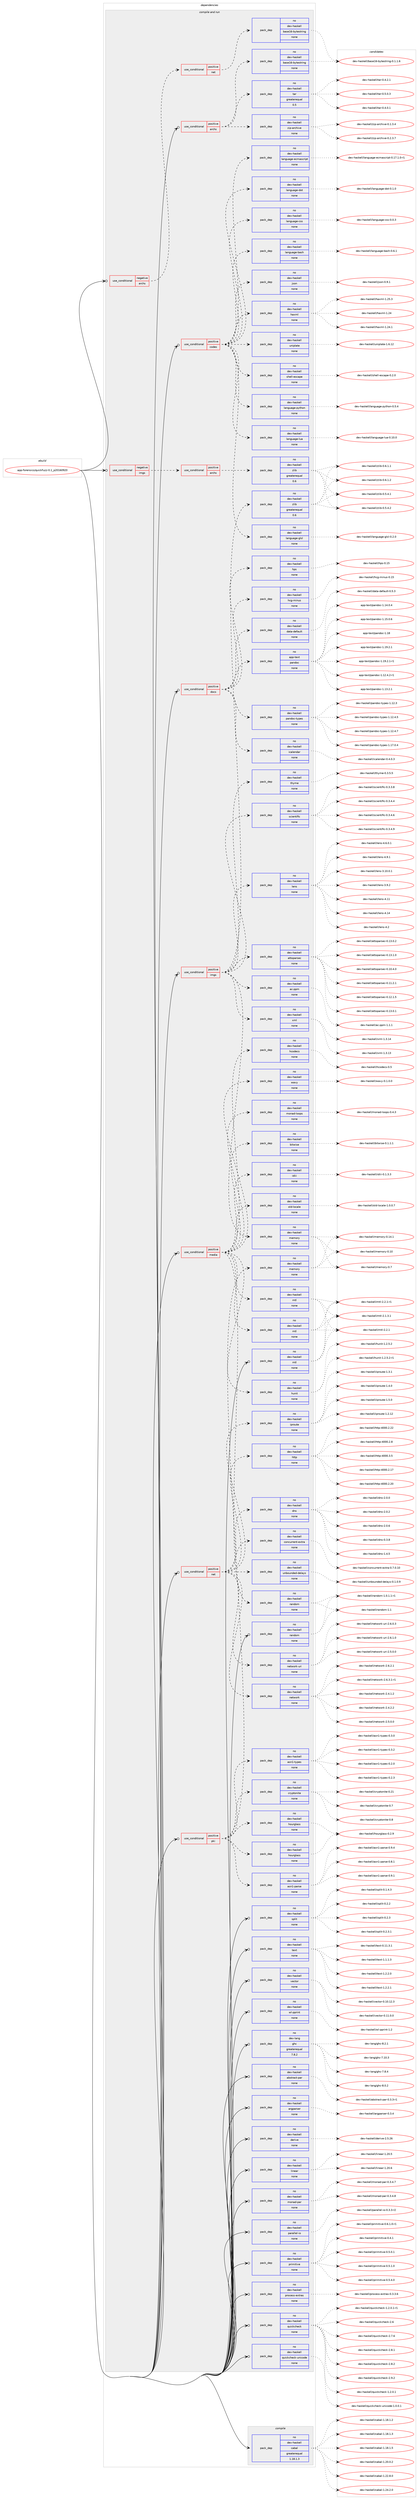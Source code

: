 digraph prolog {

# *************
# Graph options
# *************

newrank=true;
concentrate=true;
compound=true;
graph [rankdir=LR,fontname=Helvetica,fontsize=10,ranksep=1.5];#, ranksep=2.5, nodesep=0.2];
edge  [arrowhead=vee];
node  [fontname=Helvetica,fontsize=10];

# **********
# The ebuild
# **********

subgraph cluster_leftcol {
color=gray;
rank=same;
label=<<i>ebuild</i>>;
id [label="app-forensics/quickfuzz-0.1_p20160920", color=red, width=4, href="../app-forensics/quickfuzz-0.1_p20160920.svg"];
}

# ****************
# The dependencies
# ****************

subgraph cluster_midcol {
color=gray;
label=<<i>dependencies</i>>;
subgraph cluster_compile {
fillcolor="#eeeeee";
style=filled;
label=<<i>compile</i>>;
subgraph pack28809 {
dependency41005 [label=<<TABLE BORDER="0" CELLBORDER="1" CELLSPACING="0" CELLPADDING="4" WIDTH="220"><TR><TD ROWSPAN="6" CELLPADDING="30">pack_dep</TD></TR><TR><TD WIDTH="110">no</TD></TR><TR><TD>dev-haskell</TD></TR><TR><TD>cabal</TD></TR><TR><TD>greaterequal</TD></TR><TR><TD>1.18.1.3</TD></TR></TABLE>>, shape=none, color=blue];
}
id:e -> dependency41005:w [weight=20,style="solid",arrowhead="vee"];
}
subgraph cluster_compileandrun {
fillcolor="#eeeeee";
style=filled;
label=<<i>compile and run</i>>;
subgraph cond11562 {
dependency41006 [label=<<TABLE BORDER="0" CELLBORDER="1" CELLSPACING="0" CELLPADDING="4"><TR><TD ROWSPAN="3" CELLPADDING="10">use_conditional</TD></TR><TR><TD>negative</TD></TR><TR><TD>archs</TD></TR></TABLE>>, shape=none, color=red];
subgraph cond11563 {
dependency41007 [label=<<TABLE BORDER="0" CELLBORDER="1" CELLSPACING="0" CELLPADDING="4"><TR><TD ROWSPAN="3" CELLPADDING="10">use_conditional</TD></TR><TR><TD>positive</TD></TR><TR><TD>net</TD></TR></TABLE>>, shape=none, color=red];
subgraph pack28810 {
dependency41008 [label=<<TABLE BORDER="0" CELLBORDER="1" CELLSPACING="0" CELLPADDING="4" WIDTH="220"><TR><TD ROWSPAN="6" CELLPADDING="30">pack_dep</TD></TR><TR><TD WIDTH="110">no</TD></TR><TR><TD>dev-haskell</TD></TR><TR><TD>base16-bytestring</TD></TR><TR><TD>none</TD></TR><TR><TD></TD></TR></TABLE>>, shape=none, color=blue];
}
dependency41007:e -> dependency41008:w [weight=20,style="dashed",arrowhead="vee"];
}
dependency41006:e -> dependency41007:w [weight=20,style="dashed",arrowhead="vee"];
}
id:e -> dependency41006:w [weight=20,style="solid",arrowhead="odotvee"];
subgraph cond11564 {
dependency41009 [label=<<TABLE BORDER="0" CELLBORDER="1" CELLSPACING="0" CELLPADDING="4"><TR><TD ROWSPAN="3" CELLPADDING="10">use_conditional</TD></TR><TR><TD>negative</TD></TR><TR><TD>imgs</TD></TR></TABLE>>, shape=none, color=red];
subgraph cond11565 {
dependency41010 [label=<<TABLE BORDER="0" CELLBORDER="1" CELLSPACING="0" CELLPADDING="4"><TR><TD ROWSPAN="3" CELLPADDING="10">use_conditional</TD></TR><TR><TD>positive</TD></TR><TR><TD>archs</TD></TR></TABLE>>, shape=none, color=red];
subgraph pack28811 {
dependency41011 [label=<<TABLE BORDER="0" CELLBORDER="1" CELLSPACING="0" CELLPADDING="4" WIDTH="220"><TR><TD ROWSPAN="6" CELLPADDING="30">pack_dep</TD></TR><TR><TD WIDTH="110">no</TD></TR><TR><TD>dev-haskell</TD></TR><TR><TD>zlib</TD></TR><TR><TD>greaterequal</TD></TR><TR><TD>0.6</TD></TR></TABLE>>, shape=none, color=blue];
}
dependency41010:e -> dependency41011:w [weight=20,style="dashed",arrowhead="vee"];
}
dependency41009:e -> dependency41010:w [weight=20,style="dashed",arrowhead="vee"];
}
id:e -> dependency41009:w [weight=20,style="solid",arrowhead="odotvee"];
subgraph cond11566 {
dependency41012 [label=<<TABLE BORDER="0" CELLBORDER="1" CELLSPACING="0" CELLPADDING="4"><TR><TD ROWSPAN="3" CELLPADDING="10">use_conditional</TD></TR><TR><TD>positive</TD></TR><TR><TD>archs</TD></TR></TABLE>>, shape=none, color=red];
subgraph pack28812 {
dependency41013 [label=<<TABLE BORDER="0" CELLBORDER="1" CELLSPACING="0" CELLPADDING="4" WIDTH="220"><TR><TD ROWSPAN="6" CELLPADDING="30">pack_dep</TD></TR><TR><TD WIDTH="110">no</TD></TR><TR><TD>dev-haskell</TD></TR><TR><TD>base16-bytestring</TD></TR><TR><TD>none</TD></TR><TR><TD></TD></TR></TABLE>>, shape=none, color=blue];
}
dependency41012:e -> dependency41013:w [weight=20,style="dashed",arrowhead="vee"];
subgraph pack28813 {
dependency41014 [label=<<TABLE BORDER="0" CELLBORDER="1" CELLSPACING="0" CELLPADDING="4" WIDTH="220"><TR><TD ROWSPAN="6" CELLPADDING="30">pack_dep</TD></TR><TR><TD WIDTH="110">no</TD></TR><TR><TD>dev-haskell</TD></TR><TR><TD>tar</TD></TR><TR><TD>greaterequal</TD></TR><TR><TD>0.5</TD></TR></TABLE>>, shape=none, color=blue];
}
dependency41012:e -> dependency41014:w [weight=20,style="dashed",arrowhead="vee"];
subgraph pack28814 {
dependency41015 [label=<<TABLE BORDER="0" CELLBORDER="1" CELLSPACING="0" CELLPADDING="4" WIDTH="220"><TR><TD ROWSPAN="6" CELLPADDING="30">pack_dep</TD></TR><TR><TD WIDTH="110">no</TD></TR><TR><TD>dev-haskell</TD></TR><TR><TD>zip-archive</TD></TR><TR><TD>none</TD></TR><TR><TD></TD></TR></TABLE>>, shape=none, color=blue];
}
dependency41012:e -> dependency41015:w [weight=20,style="dashed",arrowhead="vee"];
}
id:e -> dependency41012:w [weight=20,style="solid",arrowhead="odotvee"];
subgraph cond11567 {
dependency41016 [label=<<TABLE BORDER="0" CELLBORDER="1" CELLSPACING="0" CELLPADDING="4"><TR><TD ROWSPAN="3" CELLPADDING="10">use_conditional</TD></TR><TR><TD>positive</TD></TR><TR><TD>codes</TD></TR></TABLE>>, shape=none, color=red];
subgraph pack28815 {
dependency41017 [label=<<TABLE BORDER="0" CELLBORDER="1" CELLSPACING="0" CELLPADDING="4" WIDTH="220"><TR><TD ROWSPAN="6" CELLPADDING="30">pack_dep</TD></TR><TR><TD WIDTH="110">no</TD></TR><TR><TD>dev-haskell</TD></TR><TR><TD>haxml</TD></TR><TR><TD>none</TD></TR><TR><TD></TD></TR></TABLE>>, shape=none, color=blue];
}
dependency41016:e -> dependency41017:w [weight=20,style="dashed",arrowhead="vee"];
subgraph pack28816 {
dependency41018 [label=<<TABLE BORDER="0" CELLBORDER="1" CELLSPACING="0" CELLPADDING="4" WIDTH="220"><TR><TD ROWSPAN="6" CELLPADDING="30">pack_dep</TD></TR><TR><TD WIDTH="110">no</TD></TR><TR><TD>dev-haskell</TD></TR><TR><TD>json</TD></TR><TR><TD>none</TD></TR><TR><TD></TD></TR></TABLE>>, shape=none, color=blue];
}
dependency41016:e -> dependency41018:w [weight=20,style="dashed",arrowhead="vee"];
subgraph pack28817 {
dependency41019 [label=<<TABLE BORDER="0" CELLBORDER="1" CELLSPACING="0" CELLPADDING="4" WIDTH="220"><TR><TD ROWSPAN="6" CELLPADDING="30">pack_dep</TD></TR><TR><TD WIDTH="110">no</TD></TR><TR><TD>dev-haskell</TD></TR><TR><TD>language-bash</TD></TR><TR><TD>none</TD></TR><TR><TD></TD></TR></TABLE>>, shape=none, color=blue];
}
dependency41016:e -> dependency41019:w [weight=20,style="dashed",arrowhead="vee"];
subgraph pack28818 {
dependency41020 [label=<<TABLE BORDER="0" CELLBORDER="1" CELLSPACING="0" CELLPADDING="4" WIDTH="220"><TR><TD ROWSPAN="6" CELLPADDING="30">pack_dep</TD></TR><TR><TD WIDTH="110">no</TD></TR><TR><TD>dev-haskell</TD></TR><TR><TD>language-css</TD></TR><TR><TD>none</TD></TR><TR><TD></TD></TR></TABLE>>, shape=none, color=blue];
}
dependency41016:e -> dependency41020:w [weight=20,style="dashed",arrowhead="vee"];
subgraph pack28819 {
dependency41021 [label=<<TABLE BORDER="0" CELLBORDER="1" CELLSPACING="0" CELLPADDING="4" WIDTH="220"><TR><TD ROWSPAN="6" CELLPADDING="30">pack_dep</TD></TR><TR><TD WIDTH="110">no</TD></TR><TR><TD>dev-haskell</TD></TR><TR><TD>language-dot</TD></TR><TR><TD>none</TD></TR><TR><TD></TD></TR></TABLE>>, shape=none, color=blue];
}
dependency41016:e -> dependency41021:w [weight=20,style="dashed",arrowhead="vee"];
subgraph pack28820 {
dependency41022 [label=<<TABLE BORDER="0" CELLBORDER="1" CELLSPACING="0" CELLPADDING="4" WIDTH="220"><TR><TD ROWSPAN="6" CELLPADDING="30">pack_dep</TD></TR><TR><TD WIDTH="110">no</TD></TR><TR><TD>dev-haskell</TD></TR><TR><TD>language-ecmascript</TD></TR><TR><TD>none</TD></TR><TR><TD></TD></TR></TABLE>>, shape=none, color=blue];
}
dependency41016:e -> dependency41022:w [weight=20,style="dashed",arrowhead="vee"];
subgraph pack28821 {
dependency41023 [label=<<TABLE BORDER="0" CELLBORDER="1" CELLSPACING="0" CELLPADDING="4" WIDTH="220"><TR><TD ROWSPAN="6" CELLPADDING="30">pack_dep</TD></TR><TR><TD WIDTH="110">no</TD></TR><TR><TD>dev-haskell</TD></TR><TR><TD>language-glsl</TD></TR><TR><TD>none</TD></TR><TR><TD></TD></TR></TABLE>>, shape=none, color=blue];
}
dependency41016:e -> dependency41023:w [weight=20,style="dashed",arrowhead="vee"];
subgraph pack28822 {
dependency41024 [label=<<TABLE BORDER="0" CELLBORDER="1" CELLSPACING="0" CELLPADDING="4" WIDTH="220"><TR><TD ROWSPAN="6" CELLPADDING="30">pack_dep</TD></TR><TR><TD WIDTH="110">no</TD></TR><TR><TD>dev-haskell</TD></TR><TR><TD>language-lua</TD></TR><TR><TD>none</TD></TR><TR><TD></TD></TR></TABLE>>, shape=none, color=blue];
}
dependency41016:e -> dependency41024:w [weight=20,style="dashed",arrowhead="vee"];
subgraph pack28823 {
dependency41025 [label=<<TABLE BORDER="0" CELLBORDER="1" CELLSPACING="0" CELLPADDING="4" WIDTH="220"><TR><TD ROWSPAN="6" CELLPADDING="30">pack_dep</TD></TR><TR><TD WIDTH="110">no</TD></TR><TR><TD>dev-haskell</TD></TR><TR><TD>language-python</TD></TR><TR><TD>none</TD></TR><TR><TD></TD></TR></TABLE>>, shape=none, color=blue];
}
dependency41016:e -> dependency41025:w [weight=20,style="dashed",arrowhead="vee"];
subgraph pack28824 {
dependency41026 [label=<<TABLE BORDER="0" CELLBORDER="1" CELLSPACING="0" CELLPADDING="4" WIDTH="220"><TR><TD ROWSPAN="6" CELLPADDING="30">pack_dep</TD></TR><TR><TD WIDTH="110">no</TD></TR><TR><TD>dev-haskell</TD></TR><TR><TD>shell-escape</TD></TR><TR><TD>none</TD></TR><TR><TD></TD></TR></TABLE>>, shape=none, color=blue];
}
dependency41016:e -> dependency41026:w [weight=20,style="dashed",arrowhead="vee"];
subgraph pack28825 {
dependency41027 [label=<<TABLE BORDER="0" CELLBORDER="1" CELLSPACING="0" CELLPADDING="4" WIDTH="220"><TR><TD ROWSPAN="6" CELLPADDING="30">pack_dep</TD></TR><TR><TD WIDTH="110">no</TD></TR><TR><TD>dev-haskell</TD></TR><TR><TD>uniplate</TD></TR><TR><TD>none</TD></TR><TR><TD></TD></TR></TABLE>>, shape=none, color=blue];
}
dependency41016:e -> dependency41027:w [weight=20,style="dashed",arrowhead="vee"];
}
id:e -> dependency41016:w [weight=20,style="solid",arrowhead="odotvee"];
subgraph cond11568 {
dependency41028 [label=<<TABLE BORDER="0" CELLBORDER="1" CELLSPACING="0" CELLPADDING="4"><TR><TD ROWSPAN="3" CELLPADDING="10">use_conditional</TD></TR><TR><TD>positive</TD></TR><TR><TD>docs</TD></TR></TABLE>>, shape=none, color=red];
subgraph pack28826 {
dependency41029 [label=<<TABLE BORDER="0" CELLBORDER="1" CELLSPACING="0" CELLPADDING="4" WIDTH="220"><TR><TD ROWSPAN="6" CELLPADDING="30">pack_dep</TD></TR><TR><TD WIDTH="110">no</TD></TR><TR><TD>app-text</TD></TR><TR><TD>pandoc</TD></TR><TR><TD>none</TD></TR><TR><TD></TD></TR></TABLE>>, shape=none, color=blue];
}
dependency41028:e -> dependency41029:w [weight=20,style="dashed",arrowhead="vee"];
subgraph pack28827 {
dependency41030 [label=<<TABLE BORDER="0" CELLBORDER="1" CELLSPACING="0" CELLPADDING="4" WIDTH="220"><TR><TD ROWSPAN="6" CELLPADDING="30">pack_dep</TD></TR><TR><TD WIDTH="110">no</TD></TR><TR><TD>dev-haskell</TD></TR><TR><TD>data-default</TD></TR><TR><TD>none</TD></TR><TR><TD></TD></TR></TABLE>>, shape=none, color=blue];
}
dependency41028:e -> dependency41030:w [weight=20,style="dashed",arrowhead="vee"];
subgraph pack28828 {
dependency41031 [label=<<TABLE BORDER="0" CELLBORDER="1" CELLSPACING="0" CELLPADDING="4" WIDTH="220"><TR><TD ROWSPAN="6" CELLPADDING="30">pack_dep</TD></TR><TR><TD WIDTH="110">no</TD></TR><TR><TD>dev-haskell</TD></TR><TR><TD>hcg-minus</TD></TR><TR><TD>none</TD></TR><TR><TD></TD></TR></TABLE>>, shape=none, color=blue];
}
dependency41028:e -> dependency41031:w [weight=20,style="dashed",arrowhead="vee"];
subgraph pack28829 {
dependency41032 [label=<<TABLE BORDER="0" CELLBORDER="1" CELLSPACING="0" CELLPADDING="4" WIDTH="220"><TR><TD ROWSPAN="6" CELLPADDING="30">pack_dep</TD></TR><TR><TD WIDTH="110">no</TD></TR><TR><TD>dev-haskell</TD></TR><TR><TD>hps</TD></TR><TR><TD>none</TD></TR><TR><TD></TD></TR></TABLE>>, shape=none, color=blue];
}
dependency41028:e -> dependency41032:w [weight=20,style="dashed",arrowhead="vee"];
subgraph pack28830 {
dependency41033 [label=<<TABLE BORDER="0" CELLBORDER="1" CELLSPACING="0" CELLPADDING="4" WIDTH="220"><TR><TD ROWSPAN="6" CELLPADDING="30">pack_dep</TD></TR><TR><TD WIDTH="110">no</TD></TR><TR><TD>dev-haskell</TD></TR><TR><TD>icalendar</TD></TR><TR><TD>none</TD></TR><TR><TD></TD></TR></TABLE>>, shape=none, color=blue];
}
dependency41028:e -> dependency41033:w [weight=20,style="dashed",arrowhead="vee"];
subgraph pack28831 {
dependency41034 [label=<<TABLE BORDER="0" CELLBORDER="1" CELLSPACING="0" CELLPADDING="4" WIDTH="220"><TR><TD ROWSPAN="6" CELLPADDING="30">pack_dep</TD></TR><TR><TD WIDTH="110">no</TD></TR><TR><TD>dev-haskell</TD></TR><TR><TD>pandoc-types</TD></TR><TR><TD>none</TD></TR><TR><TD></TD></TR></TABLE>>, shape=none, color=blue];
}
dependency41028:e -> dependency41034:w [weight=20,style="dashed",arrowhead="vee"];
}
id:e -> dependency41028:w [weight=20,style="solid",arrowhead="odotvee"];
subgraph cond11569 {
dependency41035 [label=<<TABLE BORDER="0" CELLBORDER="1" CELLSPACING="0" CELLPADDING="4"><TR><TD ROWSPAN="3" CELLPADDING="10">use_conditional</TD></TR><TR><TD>positive</TD></TR><TR><TD>imgs</TD></TR></TABLE>>, shape=none, color=red];
subgraph pack28832 {
dependency41036 [label=<<TABLE BORDER="0" CELLBORDER="1" CELLSPACING="0" CELLPADDING="4" WIDTH="220"><TR><TD ROWSPAN="6" CELLPADDING="30">pack_dep</TD></TR><TR><TD WIDTH="110">no</TD></TR><TR><TD>dev-haskell</TD></TR><TR><TD>ac-ppm</TD></TR><TR><TD>none</TD></TR><TR><TD></TD></TR></TABLE>>, shape=none, color=blue];
}
dependency41035:e -> dependency41036:w [weight=20,style="dashed",arrowhead="vee"];
subgraph pack28833 {
dependency41037 [label=<<TABLE BORDER="0" CELLBORDER="1" CELLSPACING="0" CELLPADDING="4" WIDTH="220"><TR><TD ROWSPAN="6" CELLPADDING="30">pack_dep</TD></TR><TR><TD WIDTH="110">no</TD></TR><TR><TD>dev-haskell</TD></TR><TR><TD>memory</TD></TR><TR><TD>none</TD></TR><TR><TD></TD></TR></TABLE>>, shape=none, color=blue];
}
dependency41035:e -> dependency41037:w [weight=20,style="dashed",arrowhead="vee"];
subgraph pack28834 {
dependency41038 [label=<<TABLE BORDER="0" CELLBORDER="1" CELLSPACING="0" CELLPADDING="4" WIDTH="220"><TR><TD ROWSPAN="6" CELLPADDING="30">pack_dep</TD></TR><TR><TD WIDTH="110">no</TD></TR><TR><TD>dev-haskell</TD></TR><TR><TD>attoparsec</TD></TR><TR><TD>none</TD></TR><TR><TD></TD></TR></TABLE>>, shape=none, color=blue];
}
dependency41035:e -> dependency41038:w [weight=20,style="dashed",arrowhead="vee"];
subgraph pack28835 {
dependency41039 [label=<<TABLE BORDER="0" CELLBORDER="1" CELLSPACING="0" CELLPADDING="4" WIDTH="220"><TR><TD ROWSPAN="6" CELLPADDING="30">pack_dep</TD></TR><TR><TD WIDTH="110">no</TD></TR><TR><TD>dev-haskell</TD></TR><TR><TD>lens</TD></TR><TR><TD>none</TD></TR><TR><TD></TD></TR></TABLE>>, shape=none, color=blue];
}
dependency41035:e -> dependency41039:w [weight=20,style="dashed",arrowhead="vee"];
subgraph pack28836 {
dependency41040 [label=<<TABLE BORDER="0" CELLBORDER="1" CELLSPACING="0" CELLPADDING="4" WIDTH="220"><TR><TD ROWSPAN="6" CELLPADDING="30">pack_dep</TD></TR><TR><TD WIDTH="110">no</TD></TR><TR><TD>dev-haskell</TD></TR><TR><TD>scientific</TD></TR><TR><TD>none</TD></TR><TR><TD></TD></TR></TABLE>>, shape=none, color=blue];
}
dependency41035:e -> dependency41040:w [weight=20,style="dashed",arrowhead="vee"];
subgraph pack28837 {
dependency41041 [label=<<TABLE BORDER="0" CELLBORDER="1" CELLSPACING="0" CELLPADDING="4" WIDTH="220"><TR><TD ROWSPAN="6" CELLPADDING="30">pack_dep</TD></TR><TR><TD WIDTH="110">no</TD></TR><TR><TD>dev-haskell</TD></TR><TR><TD>thyme</TD></TR><TR><TD>none</TD></TR><TR><TD></TD></TR></TABLE>>, shape=none, color=blue];
}
dependency41035:e -> dependency41041:w [weight=20,style="dashed",arrowhead="vee"];
subgraph pack28838 {
dependency41042 [label=<<TABLE BORDER="0" CELLBORDER="1" CELLSPACING="0" CELLPADDING="4" WIDTH="220"><TR><TD ROWSPAN="6" CELLPADDING="30">pack_dep</TD></TR><TR><TD WIDTH="110">no</TD></TR><TR><TD>dev-haskell</TD></TR><TR><TD>xml</TD></TR><TR><TD>none</TD></TR><TR><TD></TD></TR></TABLE>>, shape=none, color=blue];
}
dependency41035:e -> dependency41042:w [weight=20,style="dashed",arrowhead="vee"];
subgraph pack28839 {
dependency41043 [label=<<TABLE BORDER="0" CELLBORDER="1" CELLSPACING="0" CELLPADDING="4" WIDTH="220"><TR><TD ROWSPAN="6" CELLPADDING="30">pack_dep</TD></TR><TR><TD WIDTH="110">no</TD></TR><TR><TD>dev-haskell</TD></TR><TR><TD>zlib</TD></TR><TR><TD>greaterequal</TD></TR><TR><TD>0.6</TD></TR></TABLE>>, shape=none, color=blue];
}
dependency41035:e -> dependency41043:w [weight=20,style="dashed",arrowhead="vee"];
}
id:e -> dependency41035:w [weight=20,style="solid",arrowhead="odotvee"];
subgraph cond11570 {
dependency41044 [label=<<TABLE BORDER="0" CELLBORDER="1" CELLSPACING="0" CELLPADDING="4"><TR><TD ROWSPAN="3" CELLPADDING="10">use_conditional</TD></TR><TR><TD>positive</TD></TR><TR><TD>media</TD></TR></TABLE>>, shape=none, color=red];
subgraph pack28840 {
dependency41045 [label=<<TABLE BORDER="0" CELLBORDER="1" CELLSPACING="0" CELLPADDING="4" WIDTH="220"><TR><TD ROWSPAN="6" CELLPADDING="30">pack_dep</TD></TR><TR><TD WIDTH="110">no</TD></TR><TR><TD>dev-haskell</TD></TR><TR><TD>hcodecs</TD></TR><TR><TD>none</TD></TR><TR><TD></TD></TR></TABLE>>, shape=none, color=blue];
}
dependency41044:e -> dependency41045:w [weight=20,style="dashed",arrowhead="vee"];
subgraph pack28841 {
dependency41046 [label=<<TABLE BORDER="0" CELLBORDER="1" CELLSPACING="0" CELLPADDING="4" WIDTH="220"><TR><TD ROWSPAN="6" CELLPADDING="30">pack_dep</TD></TR><TR><TD WIDTH="110">no</TD></TR><TR><TD>dev-haskell</TD></TR><TR><TD>hunit</TD></TR><TR><TD>none</TD></TR><TR><TD></TD></TR></TABLE>>, shape=none, color=blue];
}
dependency41044:e -> dependency41046:w [weight=20,style="dashed",arrowhead="vee"];
subgraph pack28842 {
dependency41047 [label=<<TABLE BORDER="0" CELLBORDER="1" CELLSPACING="0" CELLPADDING="4" WIDTH="220"><TR><TD ROWSPAN="6" CELLPADDING="30">pack_dep</TD></TR><TR><TD WIDTH="110">no</TD></TR><TR><TD>dev-haskell</TD></TR><TR><TD>mtl</TD></TR><TR><TD>none</TD></TR><TR><TD></TD></TR></TABLE>>, shape=none, color=blue];
}
dependency41044:e -> dependency41047:w [weight=20,style="dashed",arrowhead="vee"];
subgraph pack28843 {
dependency41048 [label=<<TABLE BORDER="0" CELLBORDER="1" CELLSPACING="0" CELLPADDING="4" WIDTH="220"><TR><TD ROWSPAN="6" CELLPADDING="30">pack_dep</TD></TR><TR><TD WIDTH="110">no</TD></TR><TR><TD>dev-haskell</TD></TR><TR><TD>old-locale</TD></TR><TR><TD>none</TD></TR><TR><TD></TD></TR></TABLE>>, shape=none, color=blue];
}
dependency41044:e -> dependency41048:w [weight=20,style="dashed",arrowhead="vee"];
subgraph pack28844 {
dependency41049 [label=<<TABLE BORDER="0" CELLBORDER="1" CELLSPACING="0" CELLPADDING="4" WIDTH="220"><TR><TD ROWSPAN="6" CELLPADDING="30">pack_dep</TD></TR><TR><TD WIDTH="110">no</TD></TR><TR><TD>dev-haskell</TD></TR><TR><TD>random</TD></TR><TR><TD>none</TD></TR><TR><TD></TD></TR></TABLE>>, shape=none, color=blue];
}
dependency41044:e -> dependency41049:w [weight=20,style="dashed",arrowhead="vee"];
subgraph pack28845 {
dependency41050 [label=<<TABLE BORDER="0" CELLBORDER="1" CELLSPACING="0" CELLPADDING="4" WIDTH="220"><TR><TD ROWSPAN="6" CELLPADDING="30">pack_dep</TD></TR><TR><TD WIDTH="110">no</TD></TR><TR><TD>dev-haskell</TD></TR><TR><TD>idiii</TD></TR><TR><TD>none</TD></TR><TR><TD></TD></TR></TABLE>>, shape=none, color=blue];
}
dependency41044:e -> dependency41050:w [weight=20,style="dashed",arrowhead="vee"];
subgraph pack28846 {
dependency41051 [label=<<TABLE BORDER="0" CELLBORDER="1" CELLSPACING="0" CELLPADDING="4" WIDTH="220"><TR><TD ROWSPAN="6" CELLPADDING="30">pack_dep</TD></TR><TR><TD WIDTH="110">no</TD></TR><TR><TD>dev-haskell</TD></TR><TR><TD>bitwise</TD></TR><TR><TD>none</TD></TR><TR><TD></TD></TR></TABLE>>, shape=none, color=blue];
}
dependency41044:e -> dependency41051:w [weight=20,style="dashed",arrowhead="vee"];
subgraph pack28847 {
dependency41052 [label=<<TABLE BORDER="0" CELLBORDER="1" CELLSPACING="0" CELLPADDING="4" WIDTH="220"><TR><TD ROWSPAN="6" CELLPADDING="30">pack_dep</TD></TR><TR><TD WIDTH="110">no</TD></TR><TR><TD>dev-haskell</TD></TR><TR><TD>monad-loops</TD></TR><TR><TD>none</TD></TR><TR><TD></TD></TR></TABLE>>, shape=none, color=blue];
}
dependency41044:e -> dependency41052:w [weight=20,style="dashed",arrowhead="vee"];
subgraph pack28848 {
dependency41053 [label=<<TABLE BORDER="0" CELLBORDER="1" CELLSPACING="0" CELLPADDING="4" WIDTH="220"><TR><TD ROWSPAN="6" CELLPADDING="30">pack_dep</TD></TR><TR><TD WIDTH="110">no</TD></TR><TR><TD>dev-haskell</TD></TR><TR><TD>mtl</TD></TR><TR><TD>none</TD></TR><TR><TD></TD></TR></TABLE>>, shape=none, color=blue];
}
dependency41044:e -> dependency41053:w [weight=20,style="dashed",arrowhead="vee"];
subgraph pack28849 {
dependency41054 [label=<<TABLE BORDER="0" CELLBORDER="1" CELLSPACING="0" CELLPADDING="4" WIDTH="220"><TR><TD ROWSPAN="6" CELLPADDING="30">pack_dep</TD></TR><TR><TD WIDTH="110">no</TD></TR><TR><TD>dev-haskell</TD></TR><TR><TD>wavy</TD></TR><TR><TD>none</TD></TR><TR><TD></TD></TR></TABLE>>, shape=none, color=blue];
}
dependency41044:e -> dependency41054:w [weight=20,style="dashed",arrowhead="vee"];
}
id:e -> dependency41044:w [weight=20,style="solid",arrowhead="odotvee"];
subgraph cond11571 {
dependency41055 [label=<<TABLE BORDER="0" CELLBORDER="1" CELLSPACING="0" CELLPADDING="4"><TR><TD ROWSPAN="3" CELLPADDING="10">use_conditional</TD></TR><TR><TD>positive</TD></TR><TR><TD>net</TD></TR></TABLE>>, shape=none, color=red];
subgraph pack28850 {
dependency41056 [label=<<TABLE BORDER="0" CELLBORDER="1" CELLSPACING="0" CELLPADDING="4" WIDTH="220"><TR><TD ROWSPAN="6" CELLPADDING="30">pack_dep</TD></TR><TR><TD WIDTH="110">no</TD></TR><TR><TD>dev-haskell</TD></TR><TR><TD>concurrent-extra</TD></TR><TR><TD>none</TD></TR><TR><TD></TD></TR></TABLE>>, shape=none, color=blue];
}
dependency41055:e -> dependency41056:w [weight=20,style="dashed",arrowhead="vee"];
subgraph pack28851 {
dependency41057 [label=<<TABLE BORDER="0" CELLBORDER="1" CELLSPACING="0" CELLPADDING="4" WIDTH="220"><TR><TD ROWSPAN="6" CELLPADDING="30">pack_dep</TD></TR><TR><TD WIDTH="110">no</TD></TR><TR><TD>dev-haskell</TD></TR><TR><TD>dns</TD></TR><TR><TD>none</TD></TR><TR><TD></TD></TR></TABLE>>, shape=none, color=blue];
}
dependency41055:e -> dependency41057:w [weight=20,style="dashed",arrowhead="vee"];
subgraph pack28852 {
dependency41058 [label=<<TABLE BORDER="0" CELLBORDER="1" CELLSPACING="0" CELLPADDING="4" WIDTH="220"><TR><TD ROWSPAN="6" CELLPADDING="30">pack_dep</TD></TR><TR><TD WIDTH="110">no</TD></TR><TR><TD>dev-haskell</TD></TR><TR><TD>http</TD></TR><TR><TD>none</TD></TR><TR><TD></TD></TR></TABLE>>, shape=none, color=blue];
}
dependency41055:e -> dependency41058:w [weight=20,style="dashed",arrowhead="vee"];
subgraph pack28853 {
dependency41059 [label=<<TABLE BORDER="0" CELLBORDER="1" CELLSPACING="0" CELLPADDING="4" WIDTH="220"><TR><TD ROWSPAN="6" CELLPADDING="30">pack_dep</TD></TR><TR><TD WIDTH="110">no</TD></TR><TR><TD>dev-haskell</TD></TR><TR><TD>iproute</TD></TR><TR><TD>none</TD></TR><TR><TD></TD></TR></TABLE>>, shape=none, color=blue];
}
dependency41055:e -> dependency41059:w [weight=20,style="dashed",arrowhead="vee"];
subgraph pack28854 {
dependency41060 [label=<<TABLE BORDER="0" CELLBORDER="1" CELLSPACING="0" CELLPADDING="4" WIDTH="220"><TR><TD ROWSPAN="6" CELLPADDING="30">pack_dep</TD></TR><TR><TD WIDTH="110">no</TD></TR><TR><TD>dev-haskell</TD></TR><TR><TD>network</TD></TR><TR><TD>none</TD></TR><TR><TD></TD></TR></TABLE>>, shape=none, color=blue];
}
dependency41055:e -> dependency41060:w [weight=20,style="dashed",arrowhead="vee"];
subgraph pack28855 {
dependency41061 [label=<<TABLE BORDER="0" CELLBORDER="1" CELLSPACING="0" CELLPADDING="4" WIDTH="220"><TR><TD ROWSPAN="6" CELLPADDING="30">pack_dep</TD></TR><TR><TD WIDTH="110">no</TD></TR><TR><TD>dev-haskell</TD></TR><TR><TD>network-uri</TD></TR><TR><TD>none</TD></TR><TR><TD></TD></TR></TABLE>>, shape=none, color=blue];
}
dependency41055:e -> dependency41061:w [weight=20,style="dashed",arrowhead="vee"];
subgraph pack28856 {
dependency41062 [label=<<TABLE BORDER="0" CELLBORDER="1" CELLSPACING="0" CELLPADDING="4" WIDTH="220"><TR><TD ROWSPAN="6" CELLPADDING="30">pack_dep</TD></TR><TR><TD WIDTH="110">no</TD></TR><TR><TD>dev-haskell</TD></TR><TR><TD>unbounded-delays</TD></TR><TR><TD>none</TD></TR><TR><TD></TD></TR></TABLE>>, shape=none, color=blue];
}
dependency41055:e -> dependency41062:w [weight=20,style="dashed",arrowhead="vee"];
}
id:e -> dependency41055:w [weight=20,style="solid",arrowhead="odotvee"];
subgraph cond11572 {
dependency41063 [label=<<TABLE BORDER="0" CELLBORDER="1" CELLSPACING="0" CELLPADDING="4"><TR><TD ROWSPAN="3" CELLPADDING="10">use_conditional</TD></TR><TR><TD>positive</TD></TR><TR><TD>pki</TD></TR></TABLE>>, shape=none, color=red];
subgraph pack28857 {
dependency41064 [label=<<TABLE BORDER="0" CELLBORDER="1" CELLSPACING="0" CELLPADDING="4" WIDTH="220"><TR><TD ROWSPAN="6" CELLPADDING="30">pack_dep</TD></TR><TR><TD WIDTH="110">no</TD></TR><TR><TD>dev-haskell</TD></TR><TR><TD>hourglass</TD></TR><TR><TD>none</TD></TR><TR><TD></TD></TR></TABLE>>, shape=none, color=blue];
}
dependency41063:e -> dependency41064:w [weight=20,style="dashed",arrowhead="vee"];
subgraph pack28858 {
dependency41065 [label=<<TABLE BORDER="0" CELLBORDER="1" CELLSPACING="0" CELLPADDING="4" WIDTH="220"><TR><TD ROWSPAN="6" CELLPADDING="30">pack_dep</TD></TR><TR><TD WIDTH="110">no</TD></TR><TR><TD>dev-haskell</TD></TR><TR><TD>asn1-types</TD></TR><TR><TD>none</TD></TR><TR><TD></TD></TR></TABLE>>, shape=none, color=blue];
}
dependency41063:e -> dependency41065:w [weight=20,style="dashed",arrowhead="vee"];
subgraph pack28859 {
dependency41066 [label=<<TABLE BORDER="0" CELLBORDER="1" CELLSPACING="0" CELLPADDING="4" WIDTH="220"><TR><TD ROWSPAN="6" CELLPADDING="30">pack_dep</TD></TR><TR><TD WIDTH="110">no</TD></TR><TR><TD>dev-haskell</TD></TR><TR><TD>asn1-parse</TD></TR><TR><TD>none</TD></TR><TR><TD></TD></TR></TABLE>>, shape=none, color=blue];
}
dependency41063:e -> dependency41066:w [weight=20,style="dashed",arrowhead="vee"];
subgraph pack28860 {
dependency41067 [label=<<TABLE BORDER="0" CELLBORDER="1" CELLSPACING="0" CELLPADDING="4" WIDTH="220"><TR><TD ROWSPAN="6" CELLPADDING="30">pack_dep</TD></TR><TR><TD WIDTH="110">no</TD></TR><TR><TD>dev-haskell</TD></TR><TR><TD>cryptonite</TD></TR><TR><TD>none</TD></TR><TR><TD></TD></TR></TABLE>>, shape=none, color=blue];
}
dependency41063:e -> dependency41067:w [weight=20,style="dashed",arrowhead="vee"];
subgraph pack28861 {
dependency41068 [label=<<TABLE BORDER="0" CELLBORDER="1" CELLSPACING="0" CELLPADDING="4" WIDTH="220"><TR><TD ROWSPAN="6" CELLPADDING="30">pack_dep</TD></TR><TR><TD WIDTH="110">no</TD></TR><TR><TD>dev-haskell</TD></TR><TR><TD>hourglass</TD></TR><TR><TD>none</TD></TR><TR><TD></TD></TR></TABLE>>, shape=none, color=blue];
}
dependency41063:e -> dependency41068:w [weight=20,style="dashed",arrowhead="vee"];
subgraph pack28862 {
dependency41069 [label=<<TABLE BORDER="0" CELLBORDER="1" CELLSPACING="0" CELLPADDING="4" WIDTH="220"><TR><TD ROWSPAN="6" CELLPADDING="30">pack_dep</TD></TR><TR><TD WIDTH="110">no</TD></TR><TR><TD>dev-haskell</TD></TR><TR><TD>memory</TD></TR><TR><TD>none</TD></TR><TR><TD></TD></TR></TABLE>>, shape=none, color=blue];
}
dependency41063:e -> dependency41069:w [weight=20,style="dashed",arrowhead="vee"];
}
id:e -> dependency41063:w [weight=20,style="solid",arrowhead="odotvee"];
subgraph pack28863 {
dependency41070 [label=<<TABLE BORDER="0" CELLBORDER="1" CELLSPACING="0" CELLPADDING="4" WIDTH="220"><TR><TD ROWSPAN="6" CELLPADDING="30">pack_dep</TD></TR><TR><TD WIDTH="110">no</TD></TR><TR><TD>dev-haskell</TD></TR><TR><TD>abstract-par</TD></TR><TR><TD>none</TD></TR><TR><TD></TD></TR></TABLE>>, shape=none, color=blue];
}
id:e -> dependency41070:w [weight=20,style="solid",arrowhead="odotvee"];
subgraph pack28864 {
dependency41071 [label=<<TABLE BORDER="0" CELLBORDER="1" CELLSPACING="0" CELLPADDING="4" WIDTH="220"><TR><TD ROWSPAN="6" CELLPADDING="30">pack_dep</TD></TR><TR><TD WIDTH="110">no</TD></TR><TR><TD>dev-haskell</TD></TR><TR><TD>argparser</TD></TR><TR><TD>none</TD></TR><TR><TD></TD></TR></TABLE>>, shape=none, color=blue];
}
id:e -> dependency41071:w [weight=20,style="solid",arrowhead="odotvee"];
subgraph pack28865 {
dependency41072 [label=<<TABLE BORDER="0" CELLBORDER="1" CELLSPACING="0" CELLPADDING="4" WIDTH="220"><TR><TD ROWSPAN="6" CELLPADDING="30">pack_dep</TD></TR><TR><TD WIDTH="110">no</TD></TR><TR><TD>dev-haskell</TD></TR><TR><TD>derive</TD></TR><TR><TD>none</TD></TR><TR><TD></TD></TR></TABLE>>, shape=none, color=blue];
}
id:e -> dependency41072:w [weight=20,style="solid",arrowhead="odotvee"];
subgraph pack28866 {
dependency41073 [label=<<TABLE BORDER="0" CELLBORDER="1" CELLSPACING="0" CELLPADDING="4" WIDTH="220"><TR><TD ROWSPAN="6" CELLPADDING="30">pack_dep</TD></TR><TR><TD WIDTH="110">no</TD></TR><TR><TD>dev-haskell</TD></TR><TR><TD>linear</TD></TR><TR><TD>none</TD></TR><TR><TD></TD></TR></TABLE>>, shape=none, color=blue];
}
id:e -> dependency41073:w [weight=20,style="solid",arrowhead="odotvee"];
subgraph pack28867 {
dependency41074 [label=<<TABLE BORDER="0" CELLBORDER="1" CELLSPACING="0" CELLPADDING="4" WIDTH="220"><TR><TD ROWSPAN="6" CELLPADDING="30">pack_dep</TD></TR><TR><TD WIDTH="110">no</TD></TR><TR><TD>dev-haskell</TD></TR><TR><TD>monad-par</TD></TR><TR><TD>none</TD></TR><TR><TD></TD></TR></TABLE>>, shape=none, color=blue];
}
id:e -> dependency41074:w [weight=20,style="solid",arrowhead="odotvee"];
subgraph pack28868 {
dependency41075 [label=<<TABLE BORDER="0" CELLBORDER="1" CELLSPACING="0" CELLPADDING="4" WIDTH="220"><TR><TD ROWSPAN="6" CELLPADDING="30">pack_dep</TD></TR><TR><TD WIDTH="110">no</TD></TR><TR><TD>dev-haskell</TD></TR><TR><TD>mtl</TD></TR><TR><TD>none</TD></TR><TR><TD></TD></TR></TABLE>>, shape=none, color=blue];
}
id:e -> dependency41075:w [weight=20,style="solid",arrowhead="odotvee"];
subgraph pack28869 {
dependency41076 [label=<<TABLE BORDER="0" CELLBORDER="1" CELLSPACING="0" CELLPADDING="4" WIDTH="220"><TR><TD ROWSPAN="6" CELLPADDING="30">pack_dep</TD></TR><TR><TD WIDTH="110">no</TD></TR><TR><TD>dev-haskell</TD></TR><TR><TD>parallel-io</TD></TR><TR><TD>none</TD></TR><TR><TD></TD></TR></TABLE>>, shape=none, color=blue];
}
id:e -> dependency41076:w [weight=20,style="solid",arrowhead="odotvee"];
subgraph pack28870 {
dependency41077 [label=<<TABLE BORDER="0" CELLBORDER="1" CELLSPACING="0" CELLPADDING="4" WIDTH="220"><TR><TD ROWSPAN="6" CELLPADDING="30">pack_dep</TD></TR><TR><TD WIDTH="110">no</TD></TR><TR><TD>dev-haskell</TD></TR><TR><TD>primitive</TD></TR><TR><TD>none</TD></TR><TR><TD></TD></TR></TABLE>>, shape=none, color=blue];
}
id:e -> dependency41077:w [weight=20,style="solid",arrowhead="odotvee"];
subgraph pack28871 {
dependency41078 [label=<<TABLE BORDER="0" CELLBORDER="1" CELLSPACING="0" CELLPADDING="4" WIDTH="220"><TR><TD ROWSPAN="6" CELLPADDING="30">pack_dep</TD></TR><TR><TD WIDTH="110">no</TD></TR><TR><TD>dev-haskell</TD></TR><TR><TD>process-extras</TD></TR><TR><TD>none</TD></TR><TR><TD></TD></TR></TABLE>>, shape=none, color=blue];
}
id:e -> dependency41078:w [weight=20,style="solid",arrowhead="odotvee"];
subgraph pack28872 {
dependency41079 [label=<<TABLE BORDER="0" CELLBORDER="1" CELLSPACING="0" CELLPADDING="4" WIDTH="220"><TR><TD ROWSPAN="6" CELLPADDING="30">pack_dep</TD></TR><TR><TD WIDTH="110">no</TD></TR><TR><TD>dev-haskell</TD></TR><TR><TD>quickcheck</TD></TR><TR><TD>none</TD></TR><TR><TD></TD></TR></TABLE>>, shape=none, color=blue];
}
id:e -> dependency41079:w [weight=20,style="solid",arrowhead="odotvee"];
subgraph pack28873 {
dependency41080 [label=<<TABLE BORDER="0" CELLBORDER="1" CELLSPACING="0" CELLPADDING="4" WIDTH="220"><TR><TD ROWSPAN="6" CELLPADDING="30">pack_dep</TD></TR><TR><TD WIDTH="110">no</TD></TR><TR><TD>dev-haskell</TD></TR><TR><TD>quickcheck-unicode</TD></TR><TR><TD>none</TD></TR><TR><TD></TD></TR></TABLE>>, shape=none, color=blue];
}
id:e -> dependency41080:w [weight=20,style="solid",arrowhead="odotvee"];
subgraph pack28874 {
dependency41081 [label=<<TABLE BORDER="0" CELLBORDER="1" CELLSPACING="0" CELLPADDING="4" WIDTH="220"><TR><TD ROWSPAN="6" CELLPADDING="30">pack_dep</TD></TR><TR><TD WIDTH="110">no</TD></TR><TR><TD>dev-haskell</TD></TR><TR><TD>random</TD></TR><TR><TD>none</TD></TR><TR><TD></TD></TR></TABLE>>, shape=none, color=blue];
}
id:e -> dependency41081:w [weight=20,style="solid",arrowhead="odotvee"];
subgraph pack28875 {
dependency41082 [label=<<TABLE BORDER="0" CELLBORDER="1" CELLSPACING="0" CELLPADDING="4" WIDTH="220"><TR><TD ROWSPAN="6" CELLPADDING="30">pack_dep</TD></TR><TR><TD WIDTH="110">no</TD></TR><TR><TD>dev-haskell</TD></TR><TR><TD>split</TD></TR><TR><TD>none</TD></TR><TR><TD></TD></TR></TABLE>>, shape=none, color=blue];
}
id:e -> dependency41082:w [weight=20,style="solid",arrowhead="odotvee"];
subgraph pack28876 {
dependency41083 [label=<<TABLE BORDER="0" CELLBORDER="1" CELLSPACING="0" CELLPADDING="4" WIDTH="220"><TR><TD ROWSPAN="6" CELLPADDING="30">pack_dep</TD></TR><TR><TD WIDTH="110">no</TD></TR><TR><TD>dev-haskell</TD></TR><TR><TD>text</TD></TR><TR><TD>none</TD></TR><TR><TD></TD></TR></TABLE>>, shape=none, color=blue];
}
id:e -> dependency41083:w [weight=20,style="solid",arrowhead="odotvee"];
subgraph pack28877 {
dependency41084 [label=<<TABLE BORDER="0" CELLBORDER="1" CELLSPACING="0" CELLPADDING="4" WIDTH="220"><TR><TD ROWSPAN="6" CELLPADDING="30">pack_dep</TD></TR><TR><TD WIDTH="110">no</TD></TR><TR><TD>dev-haskell</TD></TR><TR><TD>vector</TD></TR><TR><TD>none</TD></TR><TR><TD></TD></TR></TABLE>>, shape=none, color=blue];
}
id:e -> dependency41084:w [weight=20,style="solid",arrowhead="odotvee"];
subgraph pack28878 {
dependency41085 [label=<<TABLE BORDER="0" CELLBORDER="1" CELLSPACING="0" CELLPADDING="4" WIDTH="220"><TR><TD ROWSPAN="6" CELLPADDING="30">pack_dep</TD></TR><TR><TD WIDTH="110">no</TD></TR><TR><TD>dev-haskell</TD></TR><TR><TD>wl-pprint</TD></TR><TR><TD>none</TD></TR><TR><TD></TD></TR></TABLE>>, shape=none, color=blue];
}
id:e -> dependency41085:w [weight=20,style="solid",arrowhead="odotvee"];
subgraph pack28879 {
dependency41086 [label=<<TABLE BORDER="0" CELLBORDER="1" CELLSPACING="0" CELLPADDING="4" WIDTH="220"><TR><TD ROWSPAN="6" CELLPADDING="30">pack_dep</TD></TR><TR><TD WIDTH="110">no</TD></TR><TR><TD>dev-lang</TD></TR><TR><TD>ghc</TD></TR><TR><TD>greaterequal</TD></TR><TR><TD>7.8.2</TD></TR></TABLE>>, shape=none, color=blue];
}
id:e -> dependency41086:w [weight=20,style="solid",arrowhead="odotvee"];
}
subgraph cluster_run {
fillcolor="#eeeeee";
style=filled;
label=<<i>run</i>>;
}
}

# **************
# The candidates
# **************

subgraph cluster_choices {
rank=same;
color=gray;
label=<<i>candidates</i>>;

subgraph choice28809 {
color=black;
nodesep=1;
choice10010111845104971151071011081084799979897108454946495646494650 [label="dev-haskell/cabal-1.18.1.2", color=red, width=4,href="../dev-haskell/cabal-1.18.1.2.svg"];
choice10010111845104971151071011081084799979897108454946495646494651 [label="dev-haskell/cabal-1.18.1.3", color=red, width=4,href="../dev-haskell/cabal-1.18.1.3.svg"];
choice10010111845104971151071011081084799979897108454946495646494653 [label="dev-haskell/cabal-1.18.1.5", color=red, width=4,href="../dev-haskell/cabal-1.18.1.5.svg"];
choice10010111845104971151071011081084799979897108454946504846484650 [label="dev-haskell/cabal-1.20.0.2", color=red, width=4,href="../dev-haskell/cabal-1.20.0.2.svg"];
choice10010111845104971151071011081084799979897108454946505046564648 [label="dev-haskell/cabal-1.22.8.0", color=red, width=4,href="../dev-haskell/cabal-1.22.8.0.svg"];
choice10010111845104971151071011081084799979897108454946505246504648 [label="dev-haskell/cabal-1.24.2.0", color=red, width=4,href="../dev-haskell/cabal-1.24.2.0.svg"];
dependency41005:e -> choice10010111845104971151071011081084799979897108454946495646494650:w [style=dotted,weight="100"];
dependency41005:e -> choice10010111845104971151071011081084799979897108454946495646494651:w [style=dotted,weight="100"];
dependency41005:e -> choice10010111845104971151071011081084799979897108454946495646494653:w [style=dotted,weight="100"];
dependency41005:e -> choice10010111845104971151071011081084799979897108454946504846484650:w [style=dotted,weight="100"];
dependency41005:e -> choice10010111845104971151071011081084799979897108454946505046564648:w [style=dotted,weight="100"];
dependency41005:e -> choice10010111845104971151071011081084799979897108454946505246504648:w [style=dotted,weight="100"];
}
subgraph choice28810 {
color=black;
nodesep=1;
choice1001011184510497115107101108108479897115101495445981211161011151161141051101034548464946494654 [label="dev-haskell/base16-bytestring-0.1.1.6", color=red, width=4,href="../dev-haskell/base16-bytestring-0.1.1.6.svg"];
dependency41008:e -> choice1001011184510497115107101108108479897115101495445981211161011151161141051101034548464946494654:w [style=dotted,weight="100"];
}
subgraph choice28811 {
color=black;
nodesep=1;
choice100101118451049711510710110810847122108105984548465346524649 [label="dev-haskell/zlib-0.5.4.1", color=red, width=4,href="../dev-haskell/zlib-0.5.4.1.svg"];
choice100101118451049711510710110810847122108105984548465346524650 [label="dev-haskell/zlib-0.5.4.2", color=red, width=4,href="../dev-haskell/zlib-0.5.4.2.svg"];
choice100101118451049711510710110810847122108105984548465446494649 [label="dev-haskell/zlib-0.6.1.1", color=red, width=4,href="../dev-haskell/zlib-0.6.1.1.svg"];
choice100101118451049711510710110810847122108105984548465446494650 [label="dev-haskell/zlib-0.6.1.2", color=red, width=4,href="../dev-haskell/zlib-0.6.1.2.svg"];
dependency41011:e -> choice100101118451049711510710110810847122108105984548465346524649:w [style=dotted,weight="100"];
dependency41011:e -> choice100101118451049711510710110810847122108105984548465346524650:w [style=dotted,weight="100"];
dependency41011:e -> choice100101118451049711510710110810847122108105984548465446494649:w [style=dotted,weight="100"];
dependency41011:e -> choice100101118451049711510710110810847122108105984548465446494650:w [style=dotted,weight="100"];
}
subgraph choice28812 {
color=black;
nodesep=1;
choice1001011184510497115107101108108479897115101495445981211161011151161141051101034548464946494654 [label="dev-haskell/base16-bytestring-0.1.1.6", color=red, width=4,href="../dev-haskell/base16-bytestring-0.1.1.6.svg"];
dependency41013:e -> choice1001011184510497115107101108108479897115101495445981211161011151161141051101034548464946494654:w [style=dotted,weight="100"];
}
subgraph choice28813 {
color=black;
nodesep=1;
choice100101118451049711510710110810847116971144548465246484649 [label="dev-haskell/tar-0.4.0.1", color=red, width=4,href="../dev-haskell/tar-0.4.0.1.svg"];
choice100101118451049711510710110810847116971144548465246504649 [label="dev-haskell/tar-0.4.2.1", color=red, width=4,href="../dev-haskell/tar-0.4.2.1.svg"];
choice100101118451049711510710110810847116971144548465346484651 [label="dev-haskell/tar-0.5.0.3", color=red, width=4,href="../dev-haskell/tar-0.5.0.3.svg"];
dependency41014:e -> choice100101118451049711510710110810847116971144548465246484649:w [style=dotted,weight="100"];
dependency41014:e -> choice100101118451049711510710110810847116971144548465246504649:w [style=dotted,weight="100"];
dependency41014:e -> choice100101118451049711510710110810847116971144548465346484651:w [style=dotted,weight="100"];
}
subgraph choice28814 {
color=black;
nodesep=1;
choice1001011184510497115107101108108471221051124597114991041051181014548464946514652 [label="dev-haskell/zip-archive-0.1.3.4", color=red, width=4,href="../dev-haskell/zip-archive-0.1.3.4.svg"];
choice1001011184510497115107101108108471221051124597114991041051181014548465046514655 [label="dev-haskell/zip-archive-0.2.3.7", color=red, width=4,href="../dev-haskell/zip-archive-0.2.3.7.svg"];
dependency41015:e -> choice1001011184510497115107101108108471221051124597114991041051181014548464946514652:w [style=dotted,weight="100"];
dependency41015:e -> choice1001011184510497115107101108108471221051124597114991041051181014548465046514655:w [style=dotted,weight="100"];
}
subgraph choice28815 {
color=black;
nodesep=1;
choice100101118451049711510710110810847104971201091084549465052 [label="dev-haskell/haxml-1.24", color=red, width=4,href="../dev-haskell/haxml-1.24.svg"];
choice1001011184510497115107101108108471049712010910845494650524649 [label="dev-haskell/haxml-1.24.1", color=red, width=4,href="../dev-haskell/haxml-1.24.1.svg"];
choice1001011184510497115107101108108471049712010910845494650534651 [label="dev-haskell/haxml-1.25.3", color=red, width=4,href="../dev-haskell/haxml-1.25.3.svg"];
dependency41017:e -> choice100101118451049711510710110810847104971201091084549465052:w [style=dotted,weight="100"];
dependency41017:e -> choice1001011184510497115107101108108471049712010910845494650524649:w [style=dotted,weight="100"];
dependency41017:e -> choice1001011184510497115107101108108471049712010910845494650534651:w [style=dotted,weight="100"];
}
subgraph choice28816 {
color=black;
nodesep=1;
choice100101118451049711510710110810847106115111110454846574649 [label="dev-haskell/json-0.9.1", color=red, width=4,href="../dev-haskell/json-0.9.1.svg"];
dependency41018:e -> choice100101118451049711510710110810847106115111110454846574649:w [style=dotted,weight="100"];
}
subgraph choice28817 {
color=black;
nodesep=1;
choice1001011184510497115107101108108471089711010311797103101459897115104454846544649 [label="dev-haskell/language-bash-0.6.1", color=red, width=4,href="../dev-haskell/language-bash-0.6.1.svg"];
dependency41019:e -> choice1001011184510497115107101108108471089711010311797103101459897115104454846544649:w [style=dotted,weight="100"];
}
subgraph choice28818 {
color=black;
nodesep=1;
choice10010111845104971151071011081084710897110103117971031014599115115454846484651 [label="dev-haskell/language-css-0.0.3", color=red, width=4,href="../dev-haskell/language-css-0.0.3.svg"];
dependency41020:e -> choice10010111845104971151071011081084710897110103117971031014599115115454846484651:w [style=dotted,weight="100"];
}
subgraph choice28819 {
color=black;
nodesep=1;
choice100101118451049711510710110810847108971101031179710310145100111116454846494648 [label="dev-haskell/language-dot-0.1.0", color=red, width=4,href="../dev-haskell/language-dot-0.1.0.svg"];
dependency41021:e -> choice100101118451049711510710110810847108971101031179710310145100111116454846494648:w [style=dotted,weight="100"];
}
subgraph choice28820 {
color=black;
nodesep=1;
choice1001011184510497115107101108108471089711010311797103101451019910997115991141051121164548464955464946484511449 [label="dev-haskell/language-ecmascript-0.17.1.0-r1", color=red, width=4,href="../dev-haskell/language-ecmascript-0.17.1.0-r1.svg"];
dependency41022:e -> choice1001011184510497115107101108108471089711010311797103101451019910997115991141051121164548464955464946484511449:w [style=dotted,weight="100"];
}
subgraph choice28821 {
color=black;
nodesep=1;
choice100101118451049711510710110810847108971101031179710310145103108115108454846504648 [label="dev-haskell/language-glsl-0.2.0", color=red, width=4,href="../dev-haskell/language-glsl-0.2.0.svg"];
dependency41023:e -> choice100101118451049711510710110810847108971101031179710310145103108115108454846504648:w [style=dotted,weight="100"];
}
subgraph choice28822 {
color=black;
nodesep=1;
choice1001011184510497115107101108108471089711010311797103101451081179745484649484648 [label="dev-haskell/language-lua-0.10.0", color=red, width=4,href="../dev-haskell/language-lua-0.10.0.svg"];
dependency41024:e -> choice1001011184510497115107101108108471089711010311797103101451081179745484649484648:w [style=dotted,weight="100"];
}
subgraph choice28823 {
color=black;
nodesep=1;
choice100101118451049711510710110810847108971101031179710310145112121116104111110454846534652 [label="dev-haskell/language-python-0.5.4", color=red, width=4,href="../dev-haskell/language-python-0.5.4.svg"];
dependency41025:e -> choice100101118451049711510710110810847108971101031179710310145112121116104111110454846534652:w [style=dotted,weight="100"];
}
subgraph choice28824 {
color=black;
nodesep=1;
choice100101118451049711510710110810847115104101108108451011159997112101454846504648 [label="dev-haskell/shell-escape-0.2.0", color=red, width=4,href="../dev-haskell/shell-escape-0.2.0.svg"];
dependency41026:e -> choice100101118451049711510710110810847115104101108108451011159997112101454846504648:w [style=dotted,weight="100"];
}
subgraph choice28825 {
color=black;
nodesep=1;
choice1001011184510497115107101108108471171101051121089711610145494654464950 [label="dev-haskell/uniplate-1.6.12", color=red, width=4,href="../dev-haskell/uniplate-1.6.12.svg"];
dependency41027:e -> choice1001011184510497115107101108108471171101051121089711610145494654464950:w [style=dotted,weight="100"];
}
subgraph choice28826 {
color=black;
nodesep=1;
choice97112112451161011201164711297110100111994549464950465246504511449 [label="app-text/pandoc-1.12.4.2-r1", color=red, width=4,href="../app-text/pandoc-1.12.4.2-r1.svg"];
choice9711211245116101120116471129711010011199454946495146504649 [label="app-text/pandoc-1.13.2.1", color=red, width=4,href="../app-text/pandoc-1.13.2.1.svg"];
choice9711211245116101120116471129711010011199454946495246484652 [label="app-text/pandoc-1.14.0.4", color=red, width=4,href="../app-text/pandoc-1.14.0.4.svg"];
choice9711211245116101120116471129711010011199454946495346484654 [label="app-text/pandoc-1.15.0.6", color=red, width=4,href="../app-text/pandoc-1.15.0.6.svg"];
choice97112112451161011201164711297110100111994549464956 [label="app-text/pandoc-1.18", color=red, width=4,href="../app-text/pandoc-1.18.svg"];
choice9711211245116101120116471129711010011199454946495746504649 [label="app-text/pandoc-1.19.2.1", color=red, width=4,href="../app-text/pandoc-1.19.2.1.svg"];
choice97112112451161011201164711297110100111994549464957465046494511449 [label="app-text/pandoc-1.19.2.1-r1", color=red, width=4,href="../app-text/pandoc-1.19.2.1-r1.svg"];
dependency41029:e -> choice97112112451161011201164711297110100111994549464950465246504511449:w [style=dotted,weight="100"];
dependency41029:e -> choice9711211245116101120116471129711010011199454946495146504649:w [style=dotted,weight="100"];
dependency41029:e -> choice9711211245116101120116471129711010011199454946495246484652:w [style=dotted,weight="100"];
dependency41029:e -> choice9711211245116101120116471129711010011199454946495346484654:w [style=dotted,weight="100"];
dependency41029:e -> choice97112112451161011201164711297110100111994549464956:w [style=dotted,weight="100"];
dependency41029:e -> choice9711211245116101120116471129711010011199454946495746504649:w [style=dotted,weight="100"];
dependency41029:e -> choice97112112451161011201164711297110100111994549464957465046494511449:w [style=dotted,weight="100"];
}
subgraph choice28827 {
color=black;
nodesep=1;
choice10010111845104971151071011081084710097116974510010110297117108116454846534651 [label="dev-haskell/data-default-0.5.3", color=red, width=4,href="../dev-haskell/data-default-0.5.3.svg"];
dependency41030:e -> choice10010111845104971151071011081084710097116974510010110297117108116454846534651:w [style=dotted,weight="100"];
}
subgraph choice28828 {
color=black;
nodesep=1;
choice10010111845104971151071011081084710499103451091051101171154548464953 [label="dev-haskell/hcg-minus-0.15", color=red, width=4,href="../dev-haskell/hcg-minus-0.15.svg"];
dependency41031:e -> choice10010111845104971151071011081084710499103451091051101171154548464953:w [style=dotted,weight="100"];
}
subgraph choice28829 {
color=black;
nodesep=1;
choice1001011184510497115107101108108471041121154548464953 [label="dev-haskell/hps-0.15", color=red, width=4,href="../dev-haskell/hps-0.15.svg"];
dependency41032:e -> choice1001011184510497115107101108108471041121154548464953:w [style=dotted,weight="100"];
}
subgraph choice28830 {
color=black;
nodesep=1;
choice1001011184510497115107101108108471059997108101110100971144548465246484651 [label="dev-haskell/icalendar-0.4.0.3", color=red, width=4,href="../dev-haskell/icalendar-0.4.0.3.svg"];
dependency41033:e -> choice1001011184510497115107101108108471059997108101110100971144548465246484651:w [style=dotted,weight="100"];
}
subgraph choice28831 {
color=black;
nodesep=1;
choice10010111845104971151071011081084711297110100111994511612111210111545494649504651 [label="dev-haskell/pandoc-types-1.12.3", color=red, width=4,href="../dev-haskell/pandoc-types-1.12.3.svg"];
choice100101118451049711510710110810847112971101001119945116121112101115454946495046524653 [label="dev-haskell/pandoc-types-1.12.4.5", color=red, width=4,href="../dev-haskell/pandoc-types-1.12.4.5.svg"];
choice100101118451049711510710110810847112971101001119945116121112101115454946495046524655 [label="dev-haskell/pandoc-types-1.12.4.7", color=red, width=4,href="../dev-haskell/pandoc-types-1.12.4.7.svg"];
choice100101118451049711510710110810847112971101001119945116121112101115454946495546484652 [label="dev-haskell/pandoc-types-1.17.0.4", color=red, width=4,href="../dev-haskell/pandoc-types-1.17.0.4.svg"];
dependency41034:e -> choice10010111845104971151071011081084711297110100111994511612111210111545494649504651:w [style=dotted,weight="100"];
dependency41034:e -> choice100101118451049711510710110810847112971101001119945116121112101115454946495046524653:w [style=dotted,weight="100"];
dependency41034:e -> choice100101118451049711510710110810847112971101001119945116121112101115454946495046524655:w [style=dotted,weight="100"];
dependency41034:e -> choice100101118451049711510710110810847112971101001119945116121112101115454946495546484652:w [style=dotted,weight="100"];
}
subgraph choice28832 {
color=black;
nodesep=1;
choice100101118451049711510710110810847979945112112109454946494649 [label="dev-haskell/ac-ppm-1.1.1", color=red, width=4,href="../dev-haskell/ac-ppm-1.1.1.svg"];
dependency41036:e -> choice100101118451049711510710110810847979945112112109454946494649:w [style=dotted,weight="100"];
}
subgraph choice28833 {
color=black;
nodesep=1;
choice1001011184510497115107101108108471091011091111141214548464948 [label="dev-haskell/memory-0.10", color=red, width=4,href="../dev-haskell/memory-0.10.svg"];
choice10010111845104971151071011081084710910110911111412145484649524649 [label="dev-haskell/memory-0.14.1", color=red, width=4,href="../dev-haskell/memory-0.14.1.svg"];
choice10010111845104971151071011081084710910110911111412145484655 [label="dev-haskell/memory-0.7", color=red, width=4,href="../dev-haskell/memory-0.7.svg"];
dependency41037:e -> choice1001011184510497115107101108108471091011091111141214548464948:w [style=dotted,weight="100"];
dependency41037:e -> choice10010111845104971151071011081084710910110911111412145484649524649:w [style=dotted,weight="100"];
dependency41037:e -> choice10010111845104971151071011081084710910110911111412145484655:w [style=dotted,weight="100"];
}
subgraph choice28834 {
color=black;
nodesep=1;
choice100101118451049711510710110810847971161161111129711411510199454846494846524648 [label="dev-haskell/attoparsec-0.10.4.0", color=red, width=4,href="../dev-haskell/attoparsec-0.10.4.0.svg"];
choice100101118451049711510710110810847971161161111129711411510199454846494946504649 [label="dev-haskell/attoparsec-0.11.2.1", color=red, width=4,href="../dev-haskell/attoparsec-0.11.2.1.svg"];
choice100101118451049711510710110810847971161161111129711411510199454846495046494653 [label="dev-haskell/attoparsec-0.12.1.5", color=red, width=4,href="../dev-haskell/attoparsec-0.12.1.5.svg"];
choice100101118451049711510710110810847971161161111129711411510199454846495146484649 [label="dev-haskell/attoparsec-0.13.0.1", color=red, width=4,href="../dev-haskell/attoparsec-0.13.0.1.svg"];
choice100101118451049711510710110810847971161161111129711411510199454846495146484650 [label="dev-haskell/attoparsec-0.13.0.2", color=red, width=4,href="../dev-haskell/attoparsec-0.13.0.2.svg"];
choice100101118451049711510710110810847971161161111129711411510199454846495146494648 [label="dev-haskell/attoparsec-0.13.1.0", color=red, width=4,href="../dev-haskell/attoparsec-0.13.1.0.svg"];
dependency41038:e -> choice100101118451049711510710110810847971161161111129711411510199454846494846524648:w [style=dotted,weight="100"];
dependency41038:e -> choice100101118451049711510710110810847971161161111129711411510199454846494946504649:w [style=dotted,weight="100"];
dependency41038:e -> choice100101118451049711510710110810847971161161111129711411510199454846495046494653:w [style=dotted,weight="100"];
dependency41038:e -> choice100101118451049711510710110810847971161161111129711411510199454846495146484649:w [style=dotted,weight="100"];
dependency41038:e -> choice100101118451049711510710110810847971161161111129711411510199454846495146484650:w [style=dotted,weight="100"];
dependency41038:e -> choice100101118451049711510710110810847971161161111129711411510199454846495146494648:w [style=dotted,weight="100"];
}
subgraph choice28835 {
color=black;
nodesep=1;
choice100101118451049711510710110810847108101110115455146494846484649 [label="dev-haskell/lens-3.10.0.1", color=red, width=4,href="../dev-haskell/lens-3.10.0.1.svg"];
choice100101118451049711510710110810847108101110115455146574650 [label="dev-haskell/lens-3.9.2", color=red, width=4,href="../dev-haskell/lens-3.9.2.svg"];
choice1001011184510497115107101108108471081011101154552464949 [label="dev-haskell/lens-4.11", color=red, width=4,href="../dev-haskell/lens-4.11.svg"];
choice1001011184510497115107101108108471081011101154552464952 [label="dev-haskell/lens-4.14", color=red, width=4,href="../dev-haskell/lens-4.14.svg"];
choice10010111845104971151071011081084710810111011545524650 [label="dev-haskell/lens-4.2", color=red, width=4,href="../dev-haskell/lens-4.2.svg"];
choice1001011184510497115107101108108471081011101154552465446484649 [label="dev-haskell/lens-4.6.0.1", color=red, width=4,href="../dev-haskell/lens-4.6.0.1.svg"];
choice100101118451049711510710110810847108101110115455246574649 [label="dev-haskell/lens-4.9.1", color=red, width=4,href="../dev-haskell/lens-4.9.1.svg"];
dependency41039:e -> choice100101118451049711510710110810847108101110115455146494846484649:w [style=dotted,weight="100"];
dependency41039:e -> choice100101118451049711510710110810847108101110115455146574650:w [style=dotted,weight="100"];
dependency41039:e -> choice1001011184510497115107101108108471081011101154552464949:w [style=dotted,weight="100"];
dependency41039:e -> choice1001011184510497115107101108108471081011101154552464952:w [style=dotted,weight="100"];
dependency41039:e -> choice10010111845104971151071011081084710810111011545524650:w [style=dotted,weight="100"];
dependency41039:e -> choice1001011184510497115107101108108471081011101154552465446484649:w [style=dotted,weight="100"];
dependency41039:e -> choice100101118451049711510710110810847108101110115455246574649:w [style=dotted,weight="100"];
}
subgraph choice28836 {
color=black;
nodesep=1;
choice10010111845104971151071011081084711599105101110116105102105994548465146514656 [label="dev-haskell/scientific-0.3.3.8", color=red, width=4,href="../dev-haskell/scientific-0.3.3.8.svg"];
choice10010111845104971151071011081084711599105101110116105102105994548465146524652 [label="dev-haskell/scientific-0.3.4.4", color=red, width=4,href="../dev-haskell/scientific-0.3.4.4.svg"];
choice10010111845104971151071011081084711599105101110116105102105994548465146524654 [label="dev-haskell/scientific-0.3.4.6", color=red, width=4,href="../dev-haskell/scientific-0.3.4.6.svg"];
choice10010111845104971151071011081084711599105101110116105102105994548465146524657 [label="dev-haskell/scientific-0.3.4.9", color=red, width=4,href="../dev-haskell/scientific-0.3.4.9.svg"];
dependency41040:e -> choice10010111845104971151071011081084711599105101110116105102105994548465146514656:w [style=dotted,weight="100"];
dependency41040:e -> choice10010111845104971151071011081084711599105101110116105102105994548465146524652:w [style=dotted,weight="100"];
dependency41040:e -> choice10010111845104971151071011081084711599105101110116105102105994548465146524654:w [style=dotted,weight="100"];
dependency41040:e -> choice10010111845104971151071011081084711599105101110116105102105994548465146524657:w [style=dotted,weight="100"];
}
subgraph choice28837 {
color=black;
nodesep=1;
choice1001011184510497115107101108108471161041211091014548465146534653 [label="dev-haskell/thyme-0.3.5.5", color=red, width=4,href="../dev-haskell/thyme-0.3.5.5.svg"];
dependency41041:e -> choice1001011184510497115107101108108471161041211091014548465146534653:w [style=dotted,weight="100"];
}
subgraph choice28838 {
color=black;
nodesep=1;
choice10010111845104971151071011081084712010910845494651464951 [label="dev-haskell/xml-1.3.13", color=red, width=4,href="../dev-haskell/xml-1.3.13.svg"];
choice10010111845104971151071011081084712010910845494651464952 [label="dev-haskell/xml-1.3.14", color=red, width=4,href="../dev-haskell/xml-1.3.14.svg"];
dependency41042:e -> choice10010111845104971151071011081084712010910845494651464951:w [style=dotted,weight="100"];
dependency41042:e -> choice10010111845104971151071011081084712010910845494651464952:w [style=dotted,weight="100"];
}
subgraph choice28839 {
color=black;
nodesep=1;
choice100101118451049711510710110810847122108105984548465346524649 [label="dev-haskell/zlib-0.5.4.1", color=red, width=4,href="../dev-haskell/zlib-0.5.4.1.svg"];
choice100101118451049711510710110810847122108105984548465346524650 [label="dev-haskell/zlib-0.5.4.2", color=red, width=4,href="../dev-haskell/zlib-0.5.4.2.svg"];
choice100101118451049711510710110810847122108105984548465446494649 [label="dev-haskell/zlib-0.6.1.1", color=red, width=4,href="../dev-haskell/zlib-0.6.1.1.svg"];
choice100101118451049711510710110810847122108105984548465446494650 [label="dev-haskell/zlib-0.6.1.2", color=red, width=4,href="../dev-haskell/zlib-0.6.1.2.svg"];
dependency41043:e -> choice100101118451049711510710110810847122108105984548465346524649:w [style=dotted,weight="100"];
dependency41043:e -> choice100101118451049711510710110810847122108105984548465346524650:w [style=dotted,weight="100"];
dependency41043:e -> choice100101118451049711510710110810847122108105984548465446494649:w [style=dotted,weight="100"];
dependency41043:e -> choice100101118451049711510710110810847122108105984548465446494650:w [style=dotted,weight="100"];
}
subgraph choice28840 {
color=black;
nodesep=1;
choice100101118451049711510710110810847104991111001019911545484653 [label="dev-haskell/hcodecs-0.5", color=red, width=4,href="../dev-haskell/hcodecs-0.5.svg"];
dependency41045:e -> choice100101118451049711510710110810847104991111001019911545484653:w [style=dotted,weight="100"];
}
subgraph choice28841 {
color=black;
nodesep=1;
choice1001011184510497115107101108108471041171101051164549465046534650 [label="dev-haskell/hunit-1.2.5.2", color=red, width=4,href="../dev-haskell/hunit-1.2.5.2.svg"];
choice10010111845104971151071011081084710411711010511645494650465346504511449 [label="dev-haskell/hunit-1.2.5.2-r1", color=red, width=4,href="../dev-haskell/hunit-1.2.5.2-r1.svg"];
dependency41046:e -> choice1001011184510497115107101108108471041171101051164549465046534650:w [style=dotted,weight="100"];
dependency41046:e -> choice10010111845104971151071011081084710411711010511645494650465346504511449:w [style=dotted,weight="100"];
}
subgraph choice28842 {
color=black;
nodesep=1;
choice1001011184510497115107101108108471091161084550464946514649 [label="dev-haskell/mtl-2.1.3.1", color=red, width=4,href="../dev-haskell/mtl-2.1.3.1.svg"];
choice100101118451049711510710110810847109116108455046504649 [label="dev-haskell/mtl-2.2.1", color=red, width=4,href="../dev-haskell/mtl-2.2.1.svg"];
choice1001011184510497115107101108108471091161084550465046494511449 [label="dev-haskell/mtl-2.2.1-r1", color=red, width=4,href="../dev-haskell/mtl-2.2.1-r1.svg"];
dependency41047:e -> choice1001011184510497115107101108108471091161084550464946514649:w [style=dotted,weight="100"];
dependency41047:e -> choice100101118451049711510710110810847109116108455046504649:w [style=dotted,weight="100"];
dependency41047:e -> choice1001011184510497115107101108108471091161084550465046494511449:w [style=dotted,weight="100"];
}
subgraph choice28843 {
color=black;
nodesep=1;
choice1001011184510497115107101108108471111081004510811199971081014549464846484655 [label="dev-haskell/old-locale-1.0.0.7", color=red, width=4,href="../dev-haskell/old-locale-1.0.0.7.svg"];
dependency41048:e -> choice1001011184510497115107101108108471111081004510811199971081014549464846484655:w [style=dotted,weight="100"];
}
subgraph choice28844 {
color=black;
nodesep=1;
choice1001011184510497115107101108108471149711010011110945494648464946494511449 [label="dev-haskell/random-1.0.1.1-r1", color=red, width=4,href="../dev-haskell/random-1.0.1.1-r1.svg"];
choice1001011184510497115107101108108471149711010011110945494649 [label="dev-haskell/random-1.1", color=red, width=4,href="../dev-haskell/random-1.1.svg"];
dependency41049:e -> choice1001011184510497115107101108108471149711010011110945494648464946494511449:w [style=dotted,weight="100"];
dependency41049:e -> choice1001011184510497115107101108108471149711010011110945494649:w [style=dotted,weight="100"];
}
subgraph choice28845 {
color=black;
nodesep=1;
choice1001011184510497115107101108108471051001051051054548464946514651 [label="dev-haskell/idiii-0.1.3.3", color=red, width=4,href="../dev-haskell/idiii-0.1.3.3.svg"];
dependency41050:e -> choice1001011184510497115107101108108471051001051051054548464946514651:w [style=dotted,weight="100"];
}
subgraph choice28846 {
color=black;
nodesep=1;
choice100101118451049711510710110810847981051161191051151014548464946494649 [label="dev-haskell/bitwise-0.1.1.1", color=red, width=4,href="../dev-haskell/bitwise-0.1.1.1.svg"];
dependency41051:e -> choice100101118451049711510710110810847981051161191051151014548464946494649:w [style=dotted,weight="100"];
}
subgraph choice28847 {
color=black;
nodesep=1;
choice1001011184510497115107101108108471091111109710045108111111112115454846524651 [label="dev-haskell/monad-loops-0.4.3", color=red, width=4,href="../dev-haskell/monad-loops-0.4.3.svg"];
dependency41052:e -> choice1001011184510497115107101108108471091111109710045108111111112115454846524651:w [style=dotted,weight="100"];
}
subgraph choice28848 {
color=black;
nodesep=1;
choice1001011184510497115107101108108471091161084550464946514649 [label="dev-haskell/mtl-2.1.3.1", color=red, width=4,href="../dev-haskell/mtl-2.1.3.1.svg"];
choice100101118451049711510710110810847109116108455046504649 [label="dev-haskell/mtl-2.2.1", color=red, width=4,href="../dev-haskell/mtl-2.2.1.svg"];
choice1001011184510497115107101108108471091161084550465046494511449 [label="dev-haskell/mtl-2.2.1-r1", color=red, width=4,href="../dev-haskell/mtl-2.2.1-r1.svg"];
dependency41053:e -> choice1001011184510497115107101108108471091161084550464946514649:w [style=dotted,weight="100"];
dependency41053:e -> choice100101118451049711510710110810847109116108455046504649:w [style=dotted,weight="100"];
dependency41053:e -> choice1001011184510497115107101108108471091161084550465046494511449:w [style=dotted,weight="100"];
}
subgraph choice28849 {
color=black;
nodesep=1;
choice100101118451049711510710110810847119971181214548464946484648 [label="dev-haskell/wavy-0.1.0.0", color=red, width=4,href="../dev-haskell/wavy-0.1.0.0.svg"];
dependency41054:e -> choice100101118451049711510710110810847119971181214548464946484648:w [style=dotted,weight="100"];
}
subgraph choice28850 {
color=black;
nodesep=1;
choice10010111845104971151071011081084799111110991171141141011101164510112011611497454846554648464948 [label="dev-haskell/concurrent-extra-0.7.0.10", color=red, width=4,href="../dev-haskell/concurrent-extra-0.7.0.10.svg"];
dependency41056:e -> choice10010111845104971151071011081084799111110991171141141011101164510112011611497454846554648464948:w [style=dotted,weight="100"];
}
subgraph choice28851 {
color=black;
nodesep=1;
choice100101118451049711510710110810847100110115454846514656 [label="dev-haskell/dns-0.3.8", color=red, width=4,href="../dev-haskell/dns-0.3.8.svg"];
choice100101118451049711510710110810847100110115454946524653 [label="dev-haskell/dns-1.4.5", color=red, width=4,href="../dev-haskell/dns-1.4.5.svg"];
choice100101118451049711510710110810847100110115455046484648 [label="dev-haskell/dns-2.0.0", color=red, width=4,href="../dev-haskell/dns-2.0.0.svg"];
choice100101118451049711510710110810847100110115455046484650 [label="dev-haskell/dns-2.0.2", color=red, width=4,href="../dev-haskell/dns-2.0.2.svg"];
choice100101118451049711510710110810847100110115455046484654 [label="dev-haskell/dns-2.0.6", color=red, width=4,href="../dev-haskell/dns-2.0.6.svg"];
dependency41057:e -> choice100101118451049711510710110810847100110115454846514656:w [style=dotted,weight="100"];
dependency41057:e -> choice100101118451049711510710110810847100110115454946524653:w [style=dotted,weight="100"];
dependency41057:e -> choice100101118451049711510710110810847100110115455046484648:w [style=dotted,weight="100"];
dependency41057:e -> choice100101118451049711510710110810847100110115455046484650:w [style=dotted,weight="100"];
dependency41057:e -> choice100101118451049711510710110810847100110115455046484654:w [style=dotted,weight="100"];
}
subgraph choice28852 {
color=black;
nodesep=1;
choice10010111845104971151071011081084710411611611245524848484650464955 [label="dev-haskell/http-4000.2.17", color=red, width=4,href="../dev-haskell/http-4000.2.17.svg"];
choice10010111845104971151071011081084710411611611245524848484650465048 [label="dev-haskell/http-4000.2.20", color=red, width=4,href="../dev-haskell/http-4000.2.20.svg"];
choice10010111845104971151071011081084710411611611245524848484650465050 [label="dev-haskell/http-4000.2.22", color=red, width=4,href="../dev-haskell/http-4000.2.22.svg"];
choice100101118451049711510710110810847104116116112455248484846504656 [label="dev-haskell/http-4000.2.8", color=red, width=4,href="../dev-haskell/http-4000.2.8.svg"];
choice100101118451049711510710110810847104116116112455248484846514653 [label="dev-haskell/http-4000.3.5", color=red, width=4,href="../dev-haskell/http-4000.3.5.svg"];
dependency41058:e -> choice10010111845104971151071011081084710411611611245524848484650464955:w [style=dotted,weight="100"];
dependency41058:e -> choice10010111845104971151071011081084710411611611245524848484650465048:w [style=dotted,weight="100"];
dependency41058:e -> choice10010111845104971151071011081084710411611611245524848484650465050:w [style=dotted,weight="100"];
dependency41058:e -> choice100101118451049711510710110810847104116116112455248484846504656:w [style=dotted,weight="100"];
dependency41058:e -> choice100101118451049711510710110810847104116116112455248484846514653:w [style=dotted,weight="100"];
}
subgraph choice28853 {
color=black;
nodesep=1;
choice10010111845104971151071011081084710511211411111711610145494650464950 [label="dev-haskell/iproute-1.2.12", color=red, width=4,href="../dev-haskell/iproute-1.2.12.svg"];
choice100101118451049711510710110810847105112114111117116101454946514649 [label="dev-haskell/iproute-1.3.1", color=red, width=4,href="../dev-haskell/iproute-1.3.1.svg"];
choice100101118451049711510710110810847105112114111117116101454946524648 [label="dev-haskell/iproute-1.4.0", color=red, width=4,href="../dev-haskell/iproute-1.4.0.svg"];
choice100101118451049711510710110810847105112114111117116101454946534648 [label="dev-haskell/iproute-1.5.0", color=red, width=4,href="../dev-haskell/iproute-1.5.0.svg"];
dependency41059:e -> choice10010111845104971151071011081084710511211411111711610145494650464950:w [style=dotted,weight="100"];
dependency41059:e -> choice100101118451049711510710110810847105112114111117116101454946514649:w [style=dotted,weight="100"];
dependency41059:e -> choice100101118451049711510710110810847105112114111117116101454946524648:w [style=dotted,weight="100"];
dependency41059:e -> choice100101118451049711510710110810847105112114111117116101454946534648:w [style=dotted,weight="100"];
}
subgraph choice28854 {
color=black;
nodesep=1;
choice1001011184510497115107101108108471101011161191111141074550465246494650 [label="dev-haskell/network-2.4.1.2", color=red, width=4,href="../dev-haskell/network-2.4.1.2.svg"];
choice1001011184510497115107101108108471101011161191111141074550465246504650 [label="dev-haskell/network-2.4.2.2", color=red, width=4,href="../dev-haskell/network-2.4.2.2.svg"];
choice1001011184510497115107101108108471101011161191111141074550465346484648 [label="dev-haskell/network-2.5.0.0", color=red, width=4,href="../dev-haskell/network-2.5.0.0.svg"];
choice1001011184510497115107101108108471101011161191111141074550465446504649 [label="dev-haskell/network-2.6.2.1", color=red, width=4,href="../dev-haskell/network-2.6.2.1.svg"];
choice10010111845104971151071011081084711010111611911111410745504654465146494511449 [label="dev-haskell/network-2.6.3.1-r1", color=red, width=4,href="../dev-haskell/network-2.6.3.1-r1.svg"];
dependency41060:e -> choice1001011184510497115107101108108471101011161191111141074550465246494650:w [style=dotted,weight="100"];
dependency41060:e -> choice1001011184510497115107101108108471101011161191111141074550465246504650:w [style=dotted,weight="100"];
dependency41060:e -> choice1001011184510497115107101108108471101011161191111141074550465346484648:w [style=dotted,weight="100"];
dependency41060:e -> choice1001011184510497115107101108108471101011161191111141074550465446504649:w [style=dotted,weight="100"];
dependency41060:e -> choice10010111845104971151071011081084711010111611911111410745504654465146494511449:w [style=dotted,weight="100"];
}
subgraph choice28855 {
color=black;
nodesep=1;
choice100101118451049711510710110810847110101116119111114107451171141054550465346484648 [label="dev-haskell/network-uri-2.5.0.0", color=red, width=4,href="../dev-haskell/network-uri-2.5.0.0.svg"];
choice100101118451049711510710110810847110101116119111114107451171141054550465446484651 [label="dev-haskell/network-uri-2.6.0.3", color=red, width=4,href="../dev-haskell/network-uri-2.6.0.3.svg"];
choice100101118451049711510710110810847110101116119111114107451171141054550465446494648 [label="dev-haskell/network-uri-2.6.1.0", color=red, width=4,href="../dev-haskell/network-uri-2.6.1.0.svg"];
dependency41061:e -> choice100101118451049711510710110810847110101116119111114107451171141054550465346484648:w [style=dotted,weight="100"];
dependency41061:e -> choice100101118451049711510710110810847110101116119111114107451171141054550465446484651:w [style=dotted,weight="100"];
dependency41061:e -> choice100101118451049711510710110810847110101116119111114107451171141054550465446494648:w [style=dotted,weight="100"];
}
subgraph choice28856 {
color=black;
nodesep=1;
choice1001011184510497115107101108108471171109811111711010010110045100101108971211154548464946484657 [label="dev-haskell/unbounded-delays-0.1.0.9", color=red, width=4,href="../dev-haskell/unbounded-delays-0.1.0.9.svg"];
dependency41062:e -> choice1001011184510497115107101108108471171109811111711010010110045100101108971211154548464946484657:w [style=dotted,weight="100"];
}
subgraph choice28857 {
color=black;
nodesep=1;
choice10010111845104971151071011081084710411111711410310897115115454846504657 [label="dev-haskell/hourglass-0.2.9", color=red, width=4,href="../dev-haskell/hourglass-0.2.9.svg"];
dependency41064:e -> choice10010111845104971151071011081084710411111711410310897115115454846504657:w [style=dotted,weight="100"];
}
subgraph choice28858 {
color=black;
nodesep=1;
choice100101118451049711510710110810847971151104945116121112101115454846504648 [label="dev-haskell/asn1-types-0.2.0", color=red, width=4,href="../dev-haskell/asn1-types-0.2.0.svg"];
choice100101118451049711510710110810847971151104945116121112101115454846504651 [label="dev-haskell/asn1-types-0.2.3", color=red, width=4,href="../dev-haskell/asn1-types-0.2.3.svg"];
choice100101118451049711510710110810847971151104945116121112101115454846514648 [label="dev-haskell/asn1-types-0.3.0", color=red, width=4,href="../dev-haskell/asn1-types-0.3.0.svg"];
choice100101118451049711510710110810847971151104945116121112101115454846514650 [label="dev-haskell/asn1-types-0.3.2", color=red, width=4,href="../dev-haskell/asn1-types-0.3.2.svg"];
dependency41065:e -> choice100101118451049711510710110810847971151104945116121112101115454846504648:w [style=dotted,weight="100"];
dependency41065:e -> choice100101118451049711510710110810847971151104945116121112101115454846504651:w [style=dotted,weight="100"];
dependency41065:e -> choice100101118451049711510710110810847971151104945116121112101115454846514648:w [style=dotted,weight="100"];
dependency41065:e -> choice100101118451049711510710110810847971151104945116121112101115454846514650:w [style=dotted,weight="100"];
}
subgraph choice28859 {
color=black;
nodesep=1;
choice10010111845104971151071011081084797115110494511297114115101454846564649 [label="dev-haskell/asn1-parse-0.8.1", color=red, width=4,href="../dev-haskell/asn1-parse-0.8.1.svg"];
choice10010111845104971151071011081084797115110494511297114115101454846574649 [label="dev-haskell/asn1-parse-0.9.1", color=red, width=4,href="../dev-haskell/asn1-parse-0.9.1.svg"];
choice10010111845104971151071011081084797115110494511297114115101454846574652 [label="dev-haskell/asn1-parse-0.9.4", color=red, width=4,href="../dev-haskell/asn1-parse-0.9.4.svg"];
dependency41066:e -> choice10010111845104971151071011081084797115110494511297114115101454846564649:w [style=dotted,weight="100"];
dependency41066:e -> choice10010111845104971151071011081084797115110494511297114115101454846574649:w [style=dotted,weight="100"];
dependency41066:e -> choice10010111845104971151071011081084797115110494511297114115101454846574652:w [style=dotted,weight="100"];
}
subgraph choice28860 {
color=black;
nodesep=1;
choice100101118451049711510710110810847991141211121161111101051161014548465049 [label="dev-haskell/cryptonite-0.21", color=red, width=4,href="../dev-haskell/cryptonite-0.21.svg"];
choice1001011184510497115107101108108479911412111211611111010511610145484655 [label="dev-haskell/cryptonite-0.7", color=red, width=4,href="../dev-haskell/cryptonite-0.7.svg"];
choice1001011184510497115107101108108479911412111211611111010511610145484656 [label="dev-haskell/cryptonite-0.8", color=red, width=4,href="../dev-haskell/cryptonite-0.8.svg"];
dependency41067:e -> choice100101118451049711510710110810847991141211121161111101051161014548465049:w [style=dotted,weight="100"];
dependency41067:e -> choice1001011184510497115107101108108479911412111211611111010511610145484655:w [style=dotted,weight="100"];
dependency41067:e -> choice1001011184510497115107101108108479911412111211611111010511610145484656:w [style=dotted,weight="100"];
}
subgraph choice28861 {
color=black;
nodesep=1;
choice10010111845104971151071011081084710411111711410310897115115454846504657 [label="dev-haskell/hourglass-0.2.9", color=red, width=4,href="../dev-haskell/hourglass-0.2.9.svg"];
dependency41068:e -> choice10010111845104971151071011081084710411111711410310897115115454846504657:w [style=dotted,weight="100"];
}
subgraph choice28862 {
color=black;
nodesep=1;
choice1001011184510497115107101108108471091011091111141214548464948 [label="dev-haskell/memory-0.10", color=red, width=4,href="../dev-haskell/memory-0.10.svg"];
choice10010111845104971151071011081084710910110911111412145484649524649 [label="dev-haskell/memory-0.14.1", color=red, width=4,href="../dev-haskell/memory-0.14.1.svg"];
choice10010111845104971151071011081084710910110911111412145484655 [label="dev-haskell/memory-0.7", color=red, width=4,href="../dev-haskell/memory-0.7.svg"];
dependency41069:e -> choice1001011184510497115107101108108471091011091111141214548464948:w [style=dotted,weight="100"];
dependency41069:e -> choice10010111845104971151071011081084710910110911111412145484649524649:w [style=dotted,weight="100"];
dependency41069:e -> choice10010111845104971151071011081084710910110911111412145484655:w [style=dotted,weight="100"];
}
subgraph choice28863 {
color=black;
nodesep=1;
choice1001011184510497115107101108108479798115116114979911645112971144548465146514511449 [label="dev-haskell/abstract-par-0.3.3-r1", color=red, width=4,href="../dev-haskell/abstract-par-0.3.3-r1.svg"];
dependency41070:e -> choice1001011184510497115107101108108479798115116114979911645112971144548465146514511449:w [style=dotted,weight="100"];
}
subgraph choice28864 {
color=black;
nodesep=1;
choice1001011184510497115107101108108479711410311297114115101114454846514652 [label="dev-haskell/argparser-0.3.4", color=red, width=4,href="../dev-haskell/argparser-0.3.4.svg"];
dependency41071:e -> choice1001011184510497115107101108108479711410311297114115101114454846514652:w [style=dotted,weight="100"];
}
subgraph choice28865 {
color=black;
nodesep=1;
choice10010111845104971151071011081084710010111410511810145504653465054 [label="dev-haskell/derive-2.5.26", color=red, width=4,href="../dev-haskell/derive-2.5.26.svg"];
dependency41072:e -> choice10010111845104971151071011081084710010111410511810145504653465054:w [style=dotted,weight="100"];
}
subgraph choice28866 {
color=black;
nodesep=1;
choice1001011184510497115107101108108471081051101019711445494650484653 [label="dev-haskell/linear-1.20.5", color=red, width=4,href="../dev-haskell/linear-1.20.5.svg"];
choice1001011184510497115107101108108471081051101019711445494650484654 [label="dev-haskell/linear-1.20.6", color=red, width=4,href="../dev-haskell/linear-1.20.6.svg"];
dependency41073:e -> choice1001011184510497115107101108108471081051101019711445494650484653:w [style=dotted,weight="100"];
dependency41073:e -> choice1001011184510497115107101108108471081051101019711445494650484654:w [style=dotted,weight="100"];
}
subgraph choice28867 {
color=black;
nodesep=1;
choice1001011184510497115107101108108471091111109710045112971144548465146524655 [label="dev-haskell/monad-par-0.3.4.7", color=red, width=4,href="../dev-haskell/monad-par-0.3.4.7.svg"];
choice1001011184510497115107101108108471091111109710045112971144548465146524656 [label="dev-haskell/monad-par-0.3.4.8", color=red, width=4,href="../dev-haskell/monad-par-0.3.4.8.svg"];
dependency41074:e -> choice1001011184510497115107101108108471091111109710045112971144548465146524655:w [style=dotted,weight="100"];
dependency41074:e -> choice1001011184510497115107101108108471091111109710045112971144548465146524656:w [style=dotted,weight="100"];
}
subgraph choice28868 {
color=black;
nodesep=1;
choice1001011184510497115107101108108471091161084550464946514649 [label="dev-haskell/mtl-2.1.3.1", color=red, width=4,href="../dev-haskell/mtl-2.1.3.1.svg"];
choice100101118451049711510710110810847109116108455046504649 [label="dev-haskell/mtl-2.2.1", color=red, width=4,href="../dev-haskell/mtl-2.2.1.svg"];
choice1001011184510497115107101108108471091161084550465046494511449 [label="dev-haskell/mtl-2.2.1-r1", color=red, width=4,href="../dev-haskell/mtl-2.2.1-r1.svg"];
dependency41075:e -> choice1001011184510497115107101108108471091161084550464946514649:w [style=dotted,weight="100"];
dependency41075:e -> choice100101118451049711510710110810847109116108455046504649:w [style=dotted,weight="100"];
dependency41075:e -> choice1001011184510497115107101108108471091161084550465046494511449:w [style=dotted,weight="100"];
}
subgraph choice28869 {
color=black;
nodesep=1;
choice1001011184510497115107101108108471129711497108108101108451051114548465146514511450 [label="dev-haskell/parallel-io-0.3.3-r2", color=red, width=4,href="../dev-haskell/parallel-io-0.3.3-r2.svg"];
dependency41076:e -> choice1001011184510497115107101108108471129711497108108101108451051114548465146514511450:w [style=dotted,weight="100"];
}
subgraph choice28870 {
color=black;
nodesep=1;
choice100101118451049711510710110810847112114105109105116105118101454846524649 [label="dev-haskell/primitive-0.4.1", color=red, width=4,href="../dev-haskell/primitive-0.4.1.svg"];
choice1001011184510497115107101108108471121141051091051161051181014548465346484649 [label="dev-haskell/primitive-0.5.0.1", color=red, width=4,href="../dev-haskell/primitive-0.5.0.1.svg"];
choice1001011184510497115107101108108471121141051091051161051181014548465346494648 [label="dev-haskell/primitive-0.5.1.0", color=red, width=4,href="../dev-haskell/primitive-0.5.1.0.svg"];
choice1001011184510497115107101108108471121141051091051161051181014548465346524648 [label="dev-haskell/primitive-0.5.4.0", color=red, width=4,href="../dev-haskell/primitive-0.5.4.0.svg"];
choice10010111845104971151071011081084711211410510910511610511810145484654464946484511449 [label="dev-haskell/primitive-0.6.1.0-r1", color=red, width=4,href="../dev-haskell/primitive-0.6.1.0-r1.svg"];
dependency41077:e -> choice100101118451049711510710110810847112114105109105116105118101454846524649:w [style=dotted,weight="100"];
dependency41077:e -> choice1001011184510497115107101108108471121141051091051161051181014548465346484649:w [style=dotted,weight="100"];
dependency41077:e -> choice1001011184510497115107101108108471121141051091051161051181014548465346494648:w [style=dotted,weight="100"];
dependency41077:e -> choice1001011184510497115107101108108471121141051091051161051181014548465346524648:w [style=dotted,weight="100"];
dependency41077:e -> choice10010111845104971151071011081084711211410510910511610511810145484654464946484511449:w [style=dotted,weight="100"];
}
subgraph choice28871 {
color=black;
nodesep=1;
choice1001011184510497115107101108108471121141119910111511545101120116114971154548465146514654 [label="dev-haskell/process-extras-0.3.3.6", color=red, width=4,href="../dev-haskell/process-extras-0.3.3.6.svg"];
dependency41078:e -> choice1001011184510497115107101108108471121141119910111511545101120116114971154548465146514654:w [style=dotted,weight="100"];
}
subgraph choice28872 {
color=black;
nodesep=1;
choice1001011184510497115107101108108471131171059910799104101991074549465046484649 [label="dev-haskell/quickcheck-1.2.0.1", color=red, width=4,href="../dev-haskell/quickcheck-1.2.0.1.svg"];
choice10010111845104971151071011081084711311710599107991041019910745494650464846494511449 [label="dev-haskell/quickcheck-1.2.0.1-r1", color=red, width=4,href="../dev-haskell/quickcheck-1.2.0.1-r1.svg"];
choice10010111845104971151071011081084711311710599107991041019910745504654 [label="dev-haskell/quickcheck-2.6", color=red, width=4,href="../dev-haskell/quickcheck-2.6.svg"];
choice100101118451049711510710110810847113117105991079910410199107455046554654 [label="dev-haskell/quickcheck-2.7.6", color=red, width=4,href="../dev-haskell/quickcheck-2.7.6.svg"];
choice100101118451049711510710110810847113117105991079910410199107455046564649 [label="dev-haskell/quickcheck-2.8.1", color=red, width=4,href="../dev-haskell/quickcheck-2.8.1.svg"];
choice100101118451049711510710110810847113117105991079910410199107455046564650 [label="dev-haskell/quickcheck-2.8.2", color=red, width=4,href="../dev-haskell/quickcheck-2.8.2.svg"];
choice100101118451049711510710110810847113117105991079910410199107455046574650 [label="dev-haskell/quickcheck-2.9.2", color=red, width=4,href="../dev-haskell/quickcheck-2.9.2.svg"];
dependency41079:e -> choice1001011184510497115107101108108471131171059910799104101991074549465046484649:w [style=dotted,weight="100"];
dependency41079:e -> choice10010111845104971151071011081084711311710599107991041019910745494650464846494511449:w [style=dotted,weight="100"];
dependency41079:e -> choice10010111845104971151071011081084711311710599107991041019910745504654:w [style=dotted,weight="100"];
dependency41079:e -> choice100101118451049711510710110810847113117105991079910410199107455046554654:w [style=dotted,weight="100"];
dependency41079:e -> choice100101118451049711510710110810847113117105991079910410199107455046564649:w [style=dotted,weight="100"];
dependency41079:e -> choice100101118451049711510710110810847113117105991079910410199107455046564650:w [style=dotted,weight="100"];
dependency41079:e -> choice100101118451049711510710110810847113117105991079910410199107455046574650:w [style=dotted,weight="100"];
}
subgraph choice28873 {
color=black;
nodesep=1;
choice10010111845104971151071011081084711311710599107991041019910745117110105991111001014549464846484649 [label="dev-haskell/quickcheck-unicode-1.0.0.1", color=red, width=4,href="../dev-haskell/quickcheck-unicode-1.0.0.1.svg"];
dependency41080:e -> choice10010111845104971151071011081084711311710599107991041019910745117110105991111001014549464846484649:w [style=dotted,weight="100"];
}
subgraph choice28874 {
color=black;
nodesep=1;
choice1001011184510497115107101108108471149711010011110945494648464946494511449 [label="dev-haskell/random-1.0.1.1-r1", color=red, width=4,href="../dev-haskell/random-1.0.1.1-r1.svg"];
choice1001011184510497115107101108108471149711010011110945494649 [label="dev-haskell/random-1.1", color=red, width=4,href="../dev-haskell/random-1.1.svg"];
dependency41081:e -> choice1001011184510497115107101108108471149711010011110945494648464946494511449:w [style=dotted,weight="100"];
dependency41081:e -> choice1001011184510497115107101108108471149711010011110945494649:w [style=dotted,weight="100"];
}
subgraph choice28875 {
color=black;
nodesep=1;
choice1001011184510497115107101108108471151121081051164548464946524651 [label="dev-haskell/split-0.1.4.3", color=red, width=4,href="../dev-haskell/split-0.1.4.3.svg"];
choice100101118451049711510710110810847115112108105116454846504650 [label="dev-haskell/split-0.2.2", color=red, width=4,href="../dev-haskell/split-0.2.2.svg"];
choice100101118451049711510710110810847115112108105116454846504651 [label="dev-haskell/split-0.2.3", color=red, width=4,href="../dev-haskell/split-0.2.3.svg"];
choice1001011184510497115107101108108471151121081051164548465046514649 [label="dev-haskell/split-0.2.3.1", color=red, width=4,href="../dev-haskell/split-0.2.3.1.svg"];
dependency41082:e -> choice1001011184510497115107101108108471151121081051164548464946524651:w [style=dotted,weight="100"];
dependency41082:e -> choice100101118451049711510710110810847115112108105116454846504650:w [style=dotted,weight="100"];
dependency41082:e -> choice100101118451049711510710110810847115112108105116454846504651:w [style=dotted,weight="100"];
dependency41082:e -> choice1001011184510497115107101108108471151121081051164548465046514649:w [style=dotted,weight="100"];
}
subgraph choice28876 {
color=black;
nodesep=1;
choice100101118451049711510710110810847116101120116454846494946514649 [label="dev-haskell/text-0.11.3.1", color=red, width=4,href="../dev-haskell/text-0.11.3.1.svg"];
choice1001011184510497115107101108108471161011201164549464946494651 [label="dev-haskell/text-1.1.1.3", color=red, width=4,href="../dev-haskell/text-1.1.1.3.svg"];
choice1001011184510497115107101108108471161011201164549465046504648 [label="dev-haskell/text-1.2.2.0", color=red, width=4,href="../dev-haskell/text-1.2.2.0.svg"];
choice1001011184510497115107101108108471161011201164549465046504649 [label="dev-haskell/text-1.2.2.1", color=red, width=4,href="../dev-haskell/text-1.2.2.1.svg"];
dependency41083:e -> choice100101118451049711510710110810847116101120116454846494946514649:w [style=dotted,weight="100"];
dependency41083:e -> choice1001011184510497115107101108108471161011201164549464946494651:w [style=dotted,weight="100"];
dependency41083:e -> choice1001011184510497115107101108108471161011201164549465046504648:w [style=dotted,weight="100"];
dependency41083:e -> choice1001011184510497115107101108108471161011201164549465046504649:w [style=dotted,weight="100"];
}
subgraph choice28877 {
color=black;
nodesep=1;
choice1001011184510497115107101108108471181019911611111445484649484649504651 [label="dev-haskell/vector-0.10.12.3", color=red, width=4,href="../dev-haskell/vector-0.10.12.3.svg"];
choice10010111845104971151071011081084711810199116111114454846494946484648 [label="dev-haskell/vector-0.11.0.0", color=red, width=4,href="../dev-haskell/vector-0.11.0.0.svg"];
dependency41084:e -> choice1001011184510497115107101108108471181019911611111445484649484649504651:w [style=dotted,weight="100"];
dependency41084:e -> choice10010111845104971151071011081084711810199116111114454846494946484648:w [style=dotted,weight="100"];
}
subgraph choice28878 {
color=black;
nodesep=1;
choice1001011184510497115107101108108471191084511211211410511011645494650 [label="dev-haskell/wl-pprint-1.2", color=red, width=4,href="../dev-haskell/wl-pprint-1.2.svg"];
dependency41085:e -> choice1001011184510497115107101108108471191084511211211410511011645494650:w [style=dotted,weight="100"];
}
subgraph choice28879 {
color=black;
nodesep=1;
choice1001011184510897110103471031049945554649484651 [label="dev-lang/ghc-7.10.3", color=red, width=4,href="../dev-lang/ghc-7.10.3.svg"];
choice10010111845108971101034710310499455546564652 [label="dev-lang/ghc-7.8.4", color=red, width=4,href="../dev-lang/ghc-7.8.4.svg"];
choice10010111845108971101034710310499455646484650 [label="dev-lang/ghc-8.0.2", color=red, width=4,href="../dev-lang/ghc-8.0.2.svg"];
choice10010111845108971101034710310499455646504649 [label="dev-lang/ghc-8.2.1", color=red, width=4,href="../dev-lang/ghc-8.2.1.svg"];
dependency41086:e -> choice1001011184510897110103471031049945554649484651:w [style=dotted,weight="100"];
dependency41086:e -> choice10010111845108971101034710310499455546564652:w [style=dotted,weight="100"];
dependency41086:e -> choice10010111845108971101034710310499455646484650:w [style=dotted,weight="100"];
dependency41086:e -> choice10010111845108971101034710310499455646504649:w [style=dotted,weight="100"];
}
}

}
